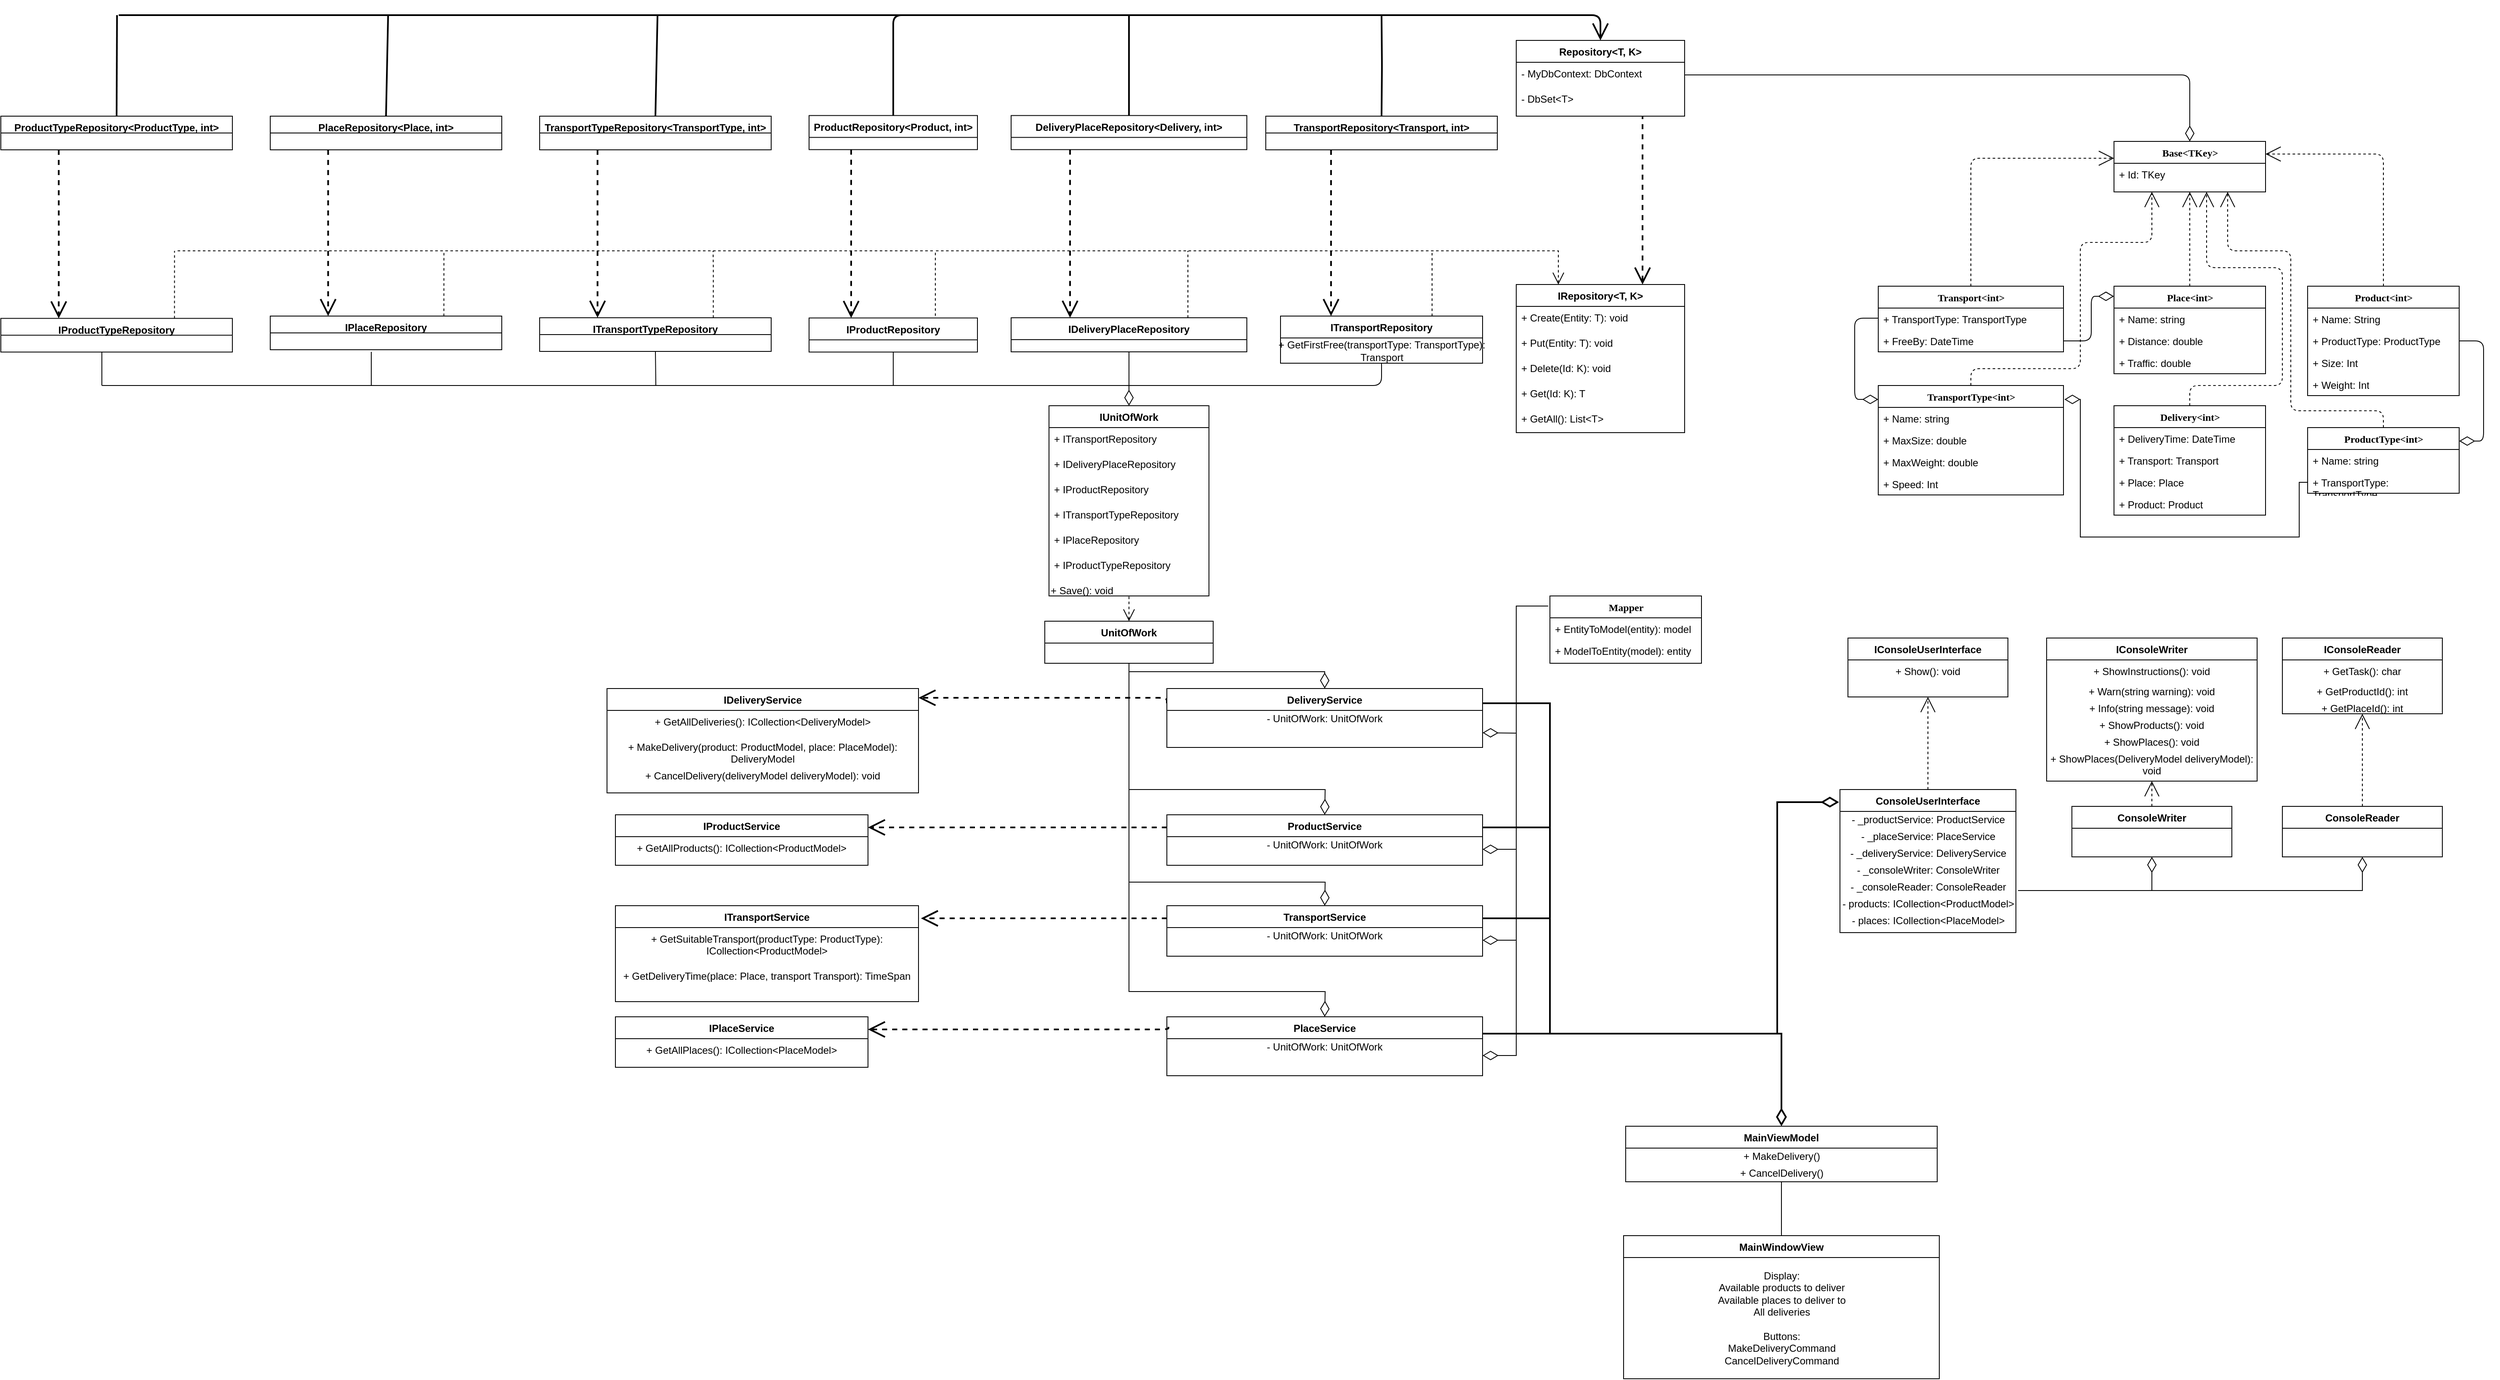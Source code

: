 <mxfile version="14.9.2" type="device"><diagram name="Page-1" id="9f46799a-70d6-7492-0946-bef42562c5a5"><mxGraphModel dx="3550" dy="764" grid="1" gridSize="10" guides="1" tooltips="1" connect="1" arrows="1" fold="1" page="1" pageScale="1" pageWidth="1100" pageHeight="850" background="none" math="0" shadow="0"><root><mxCell id="0"/><mxCell id="1" parent="0"/><mxCell id="CszDxVDu-EJz-uLOIOph-14" style="edgeStyle=orthogonalEdgeStyle;rounded=0;orthogonalLoop=1;jettySize=auto;html=1;exitX=0.5;exitY=0;exitDx=0;exitDy=0;entryX=0.5;entryY=1;entryDx=0;entryDy=0;startArrow=diamondThin;startFill=0;endArrow=open;endFill=0;" parent="1" edge="1"><mxGeometry relative="1" as="geometry"><mxPoint x="-2005" y="460" as="targetPoint"/></mxGeometry></mxCell><mxCell id="F6Fm4Sf8Li331SLTaKln-48" style="edgeStyle=orthogonalEdgeStyle;rounded=1;orthogonalLoop=1;jettySize=auto;html=1;startArrow=diamondThin;startFill=0;endArrow=none;endFill=0;startSize=16;endSize=16;strokeWidth=1;entryX=1;entryY=0.5;entryDx=0;entryDy=0;" parent="1" source="78961159f06e98e8-43" target="F6Fm4Sf8Li331SLTaKln-41" edge="1"><mxGeometry relative="1" as="geometry"><mxPoint x="600" y="260" as="targetPoint"/></mxGeometry></mxCell><mxCell id="78961159f06e98e8-43" value="Base&amp;lt;TKey&amp;gt;" style="swimlane;html=1;fontStyle=1;align=center;verticalAlign=top;childLayout=stackLayout;horizontal=1;startSize=26;horizontalStack=0;resizeParent=1;resizeLast=0;collapsible=1;marginBottom=0;swimlaneFillColor=#ffffff;rounded=0;shadow=0;comic=0;labelBackgroundColor=none;strokeWidth=1;fillColor=none;fontFamily=Verdana;fontSize=12" parent="1" vertex="1"><mxGeometry x="510" y="310" width="180" height="60" as="geometry"/></mxCell><mxCell id="78961159f06e98e8-44" value="+ Id: TKey" style="text;html=1;strokeColor=none;fillColor=none;align=left;verticalAlign=top;spacingLeft=4;spacingRight=4;whiteSpace=wrap;overflow=hidden;rotatable=0;points=[[0,0.5],[1,0.5]];portConstraint=eastwest;" parent="78961159f06e98e8-43" vertex="1"><mxGeometry y="26" width="180" height="26" as="geometry"/></mxCell><mxCell id="78961159f06e98e8-56" value="&lt;i&gt;&lt;span style=&quot;font-weight: normal&quot;&gt;&lt;/span&gt;&lt;/i&gt;ProductType&amp;lt;int&amp;gt;" style="swimlane;html=1;fontStyle=1;align=center;verticalAlign=top;childLayout=stackLayout;horizontal=1;startSize=26;horizontalStack=0;resizeParent=1;resizeLast=0;collapsible=1;marginBottom=0;swimlaneFillColor=#ffffff;rounded=0;shadow=0;comic=0;labelBackgroundColor=none;strokeWidth=1;fillColor=none;fontFamily=Verdana;fontSize=12" parent="1" vertex="1"><mxGeometry x="740" y="650" width="180" height="78" as="geometry"><mxRectangle x="1000" y="510" width="170" height="26" as="alternateBounds"/></mxGeometry></mxCell><mxCell id="4Lwz7xThkwyXg-fqOXJr-8" value="+ Name: string" style="text;html=1;strokeColor=none;fillColor=none;align=left;verticalAlign=top;spacingLeft=4;spacingRight=4;whiteSpace=wrap;overflow=hidden;rotatable=0;points=[[0,0.5],[1,0.5]];portConstraint=eastwest;" parent="78961159f06e98e8-56" vertex="1"><mxGeometry y="26" width="180" height="26" as="geometry"/></mxCell><mxCell id="4Lwz7xThkwyXg-fqOXJr-9" value="+ TransportType: TransportType" style="text;html=1;strokeColor=none;fillColor=none;align=left;verticalAlign=top;spacingLeft=4;spacingRight=4;whiteSpace=wrap;overflow=hidden;rotatable=0;points=[[0,0.5],[1,0.5]];portConstraint=eastwest;" parent="78961159f06e98e8-56" vertex="1"><mxGeometry y="52" width="180" height="26" as="geometry"/></mxCell><mxCell id="78961159f06e98e8-128" style="edgeStyle=orthogonalEdgeStyle;html=1;labelBackgroundColor=none;startFill=0;startSize=8;endArrow=open;endFill=0;endSize=16;fontFamily=Verdana;fontSize=12;dashed=1;exitX=0.5;exitY=0;exitDx=0;exitDy=0;" parent="1" source="78961159f06e98e8-82" target="78961159f06e98e8-43" edge="1"><mxGeometry relative="1" as="geometry"><Array as="points"><mxPoint x="340" y="330"/></Array></mxGeometry></mxCell><mxCell id="78961159f06e98e8-82" value="Transport&amp;lt;int&amp;gt;" style="swimlane;html=1;fontStyle=1;align=center;verticalAlign=top;childLayout=stackLayout;horizontal=1;startSize=26;horizontalStack=0;resizeParent=1;resizeLast=0;collapsible=1;marginBottom=0;swimlaneFillColor=#ffffff;rounded=0;shadow=0;comic=0;labelBackgroundColor=none;strokeWidth=1;fillColor=none;fontFamily=Verdana;fontSize=12" parent="1" vertex="1"><mxGeometry x="230" y="482" width="220" height="78" as="geometry"/></mxCell><mxCell id="78961159f06e98e8-83" value="+ TransportType: TransportType" style="text;html=1;strokeColor=none;fillColor=none;align=left;verticalAlign=top;spacingLeft=4;spacingRight=4;whiteSpace=wrap;overflow=hidden;rotatable=0;points=[[0,0.5],[1,0.5]];portConstraint=eastwest;" parent="78961159f06e98e8-82" vertex="1"><mxGeometry y="26" width="220" height="26" as="geometry"/></mxCell><mxCell id="CszDxVDu-EJz-uLOIOph-9" value="+ FreeBy: DateTime" style="text;html=1;strokeColor=none;fillColor=none;align=left;verticalAlign=top;spacingLeft=4;spacingRight=4;whiteSpace=wrap;overflow=hidden;rotatable=0;points=[[0,0.5],[1,0.5]];portConstraint=eastwest;" parent="78961159f06e98e8-82" vertex="1"><mxGeometry y="52" width="220" height="26" as="geometry"/></mxCell><mxCell id="78961159f06e98e8-127" style="edgeStyle=orthogonalEdgeStyle;html=1;labelBackgroundColor=none;startFill=0;startSize=8;endArrow=open;endFill=0;endSize=16;fontFamily=Verdana;fontSize=12;dashed=1;entryX=1;entryY=0.25;entryDx=0;entryDy=0;" parent="1" source="78961159f06e98e8-95" target="78961159f06e98e8-43" edge="1"><mxGeometry relative="1" as="geometry"><Array as="points"><mxPoint x="830" y="325"/></Array></mxGeometry></mxCell><mxCell id="78961159f06e98e8-95" value="Product&amp;lt;int&amp;gt;" style="swimlane;html=1;fontStyle=1;align=center;verticalAlign=top;childLayout=stackLayout;horizontal=1;startSize=26;horizontalStack=0;resizeParent=1;resizeLast=0;collapsible=1;marginBottom=0;swimlaneFillColor=#ffffff;rounded=0;shadow=0;comic=0;labelBackgroundColor=none;strokeWidth=1;fillColor=none;fontFamily=Verdana;fontSize=12" parent="1" vertex="1"><mxGeometry x="740" y="482" width="180" height="130" as="geometry"/></mxCell><mxCell id="78961159f06e98e8-96" value="+ Name: String" style="text;html=1;strokeColor=none;fillColor=none;align=left;verticalAlign=top;spacingLeft=4;spacingRight=4;whiteSpace=wrap;overflow=hidden;rotatable=0;points=[[0,0.5],[1,0.5]];portConstraint=eastwest;" parent="78961159f06e98e8-95" vertex="1"><mxGeometry y="26" width="180" height="26" as="geometry"/></mxCell><mxCell id="F6Fm4Sf8Li331SLTaKln-7" value="+ ProductType: ProductType" style="text;html=1;strokeColor=none;fillColor=none;align=left;verticalAlign=top;spacingLeft=4;spacingRight=4;whiteSpace=wrap;overflow=hidden;rotatable=0;points=[[0,0.5],[1,0.5]];portConstraint=eastwest;" parent="78961159f06e98e8-95" vertex="1"><mxGeometry y="52" width="180" height="26" as="geometry"/></mxCell><mxCell id="78961159f06e98e8-97" value="+ Size: Int" style="text;html=1;strokeColor=none;fillColor=none;align=left;verticalAlign=top;spacingLeft=4;spacingRight=4;whiteSpace=wrap;overflow=hidden;rotatable=0;points=[[0,0.5],[1,0.5]];portConstraint=eastwest;" parent="78961159f06e98e8-95" vertex="1"><mxGeometry y="78" width="180" height="26" as="geometry"/></mxCell><mxCell id="78961159f06e98e8-98" value="+ Weight: Int" style="text;html=1;strokeColor=none;fillColor=none;align=left;verticalAlign=top;spacingLeft=4;spacingRight=4;whiteSpace=wrap;overflow=hidden;rotatable=0;points=[[0,0.5],[1,0.5]];portConstraint=eastwest;" parent="78961159f06e98e8-95" vertex="1"><mxGeometry y="104" width="180" height="26" as="geometry"/></mxCell><mxCell id="F6Fm4Sf8Li331SLTaKln-13" style="edgeStyle=orthogonalEdgeStyle;rounded=1;orthogonalLoop=1;jettySize=auto;html=1;startArrow=diamondThin;startFill=0;endSize=16;endArrow=none;endFill=0;startSize=16;exitX=1.006;exitY=0.123;exitDx=0;exitDy=0;exitPerimeter=0;entryX=1;entryY=0.5;entryDx=0;entryDy=0;" parent="1" target="F6Fm4Sf8Li331SLTaKln-7" edge="1"><mxGeometry relative="1" as="geometry"><mxPoint x="920.08" y="665.99" as="sourcePoint"/><mxPoint x="919" y="521" as="targetPoint"/><Array as="points"><mxPoint x="949" y="666"/><mxPoint x="949" y="547"/></Array></mxGeometry></mxCell><mxCell id="F6Fm4Sf8Li331SLTaKln-24" style="edgeStyle=orthogonalEdgeStyle;rounded=1;orthogonalLoop=1;jettySize=auto;html=1;startArrow=diamondThin;startFill=0;endArrow=none;endFill=0;startSize=16;endSize=16;exitX=0;exitY=0.127;exitDx=0;exitDy=0;exitPerimeter=0;" parent="1" source="F6Fm4Sf8Li331SLTaKln-17" edge="1"><mxGeometry relative="1" as="geometry"><mxPoint x="251" y="744" as="sourcePoint"/><mxPoint x="230" y="520" as="targetPoint"/><Array as="points"><mxPoint x="202" y="617"/><mxPoint x="202" y="520"/></Array></mxGeometry></mxCell><mxCell id="F6Fm4Sf8Li331SLTaKln-17" value="&lt;i&gt;&lt;span style=&quot;font-weight: normal&quot;&gt;&lt;/span&gt;&lt;/i&gt;TransportType&amp;lt;int&amp;gt;" style="swimlane;html=1;fontStyle=1;align=center;verticalAlign=top;childLayout=stackLayout;horizontal=1;startSize=26;horizontalStack=0;resizeParent=1;resizeLast=0;collapsible=1;marginBottom=0;swimlaneFillColor=#ffffff;rounded=0;shadow=0;comic=0;labelBackgroundColor=none;strokeWidth=1;fillColor=none;fontFamily=Verdana;fontSize=12" parent="1" vertex="1"><mxGeometry x="230" y="600" width="220" height="130" as="geometry"><mxRectangle x="1000" y="510" width="170" height="26" as="alternateBounds"/></mxGeometry></mxCell><mxCell id="4Lwz7xThkwyXg-fqOXJr-11" value="+ Name: string" style="text;html=1;strokeColor=none;fillColor=none;align=left;verticalAlign=top;spacingLeft=4;spacingRight=4;whiteSpace=wrap;overflow=hidden;rotatable=0;points=[[0,0.5],[1,0.5]];portConstraint=eastwest;" parent="F6Fm4Sf8Li331SLTaKln-17" vertex="1"><mxGeometry y="26" width="220" height="26" as="geometry"/></mxCell><mxCell id="4Lwz7xThkwyXg-fqOXJr-6" value="+ MaxSize: double" style="text;html=1;strokeColor=none;fillColor=none;align=left;verticalAlign=top;spacingLeft=4;spacingRight=4;whiteSpace=wrap;overflow=hidden;rotatable=0;points=[[0,0.5],[1,0.5]];portConstraint=eastwest;" parent="F6Fm4Sf8Li331SLTaKln-17" vertex="1"><mxGeometry y="52" width="220" height="26" as="geometry"/></mxCell><mxCell id="4Lwz7xThkwyXg-fqOXJr-4" value="+ MaxWeight: double" style="text;html=1;strokeColor=none;fillColor=none;align=left;verticalAlign=top;spacingLeft=4;spacingRight=4;whiteSpace=wrap;overflow=hidden;rotatable=0;points=[[0,0.5],[1,0.5]];portConstraint=eastwest;" parent="F6Fm4Sf8Li331SLTaKln-17" vertex="1"><mxGeometry y="78" width="220" height="26" as="geometry"/></mxCell><mxCell id="4Lwz7xThkwyXg-fqOXJr-5" value="+ Speed: Int" style="text;html=1;strokeColor=none;fillColor=none;align=left;verticalAlign=top;spacingLeft=4;spacingRight=4;whiteSpace=wrap;overflow=hidden;rotatable=0;points=[[0,0.5],[1,0.5]];portConstraint=eastwest;" parent="F6Fm4Sf8Li331SLTaKln-17" vertex="1"><mxGeometry y="104" width="220" height="26" as="geometry"/></mxCell><mxCell id="F6Fm4Sf8Li331SLTaKln-32" style="edgeStyle=orthogonalEdgeStyle;rounded=1;orthogonalLoop=1;jettySize=auto;html=1;exitX=0.5;exitY=0;exitDx=0;exitDy=0;startArrow=none;startFill=0;endArrow=open;endFill=0;startSize=16;endSize=16;dashed=1;" parent="1" source="F6Fm4Sf8Li331SLTaKln-25" edge="1"><mxGeometry relative="1" as="geometry"><mxPoint x="600" y="370" as="targetPoint"/><Array as="points"><mxPoint x="600" y="390"/><mxPoint x="600" y="390"/></Array></mxGeometry></mxCell><mxCell id="F6Fm4Sf8Li331SLTaKln-39" style="edgeStyle=orthogonalEdgeStyle;rounded=1;orthogonalLoop=1;jettySize=auto;html=1;startArrow=diamondThin;startFill=0;endArrow=none;endFill=0;startSize=16;endSize=16;strokeWidth=1;exitX=-0.017;exitY=0.154;exitDx=0;exitDy=0;exitPerimeter=0;" parent="1" edge="1"><mxGeometry relative="1" as="geometry"><mxPoint x="450" y="547" as="targetPoint"/><mxPoint x="509.94" y="494.012" as="sourcePoint"/><Array as="points"><mxPoint x="483" y="494"/><mxPoint x="483" y="547"/></Array></mxGeometry></mxCell><mxCell id="F6Fm4Sf8Li331SLTaKln-25" value="Place&amp;lt;int&amp;gt;" style="swimlane;html=1;fontStyle=1;align=center;verticalAlign=top;childLayout=stackLayout;horizontal=1;startSize=26;horizontalStack=0;resizeParent=1;resizeLast=0;collapsible=1;marginBottom=0;swimlaneFillColor=#ffffff;rounded=0;shadow=0;comic=0;labelBackgroundColor=none;strokeWidth=1;fillColor=none;fontFamily=Verdana;fontSize=12" parent="1" vertex="1"><mxGeometry x="510" y="482" width="180" height="104" as="geometry"/></mxCell><mxCell id="4Lwz7xThkwyXg-fqOXJr-7" value="+ Name: string" style="text;html=1;strokeColor=none;fillColor=none;align=left;verticalAlign=top;spacingLeft=4;spacingRight=4;whiteSpace=wrap;overflow=hidden;rotatable=0;points=[[0,0.5],[1,0.5]];portConstraint=eastwest;" parent="F6Fm4Sf8Li331SLTaKln-25" vertex="1"><mxGeometry y="26" width="180" height="26" as="geometry"/></mxCell><mxCell id="F6Fm4Sf8Li331SLTaKln-26" value="+ Distance: double" style="text;html=1;strokeColor=none;fillColor=none;align=left;verticalAlign=top;spacingLeft=4;spacingRight=4;whiteSpace=wrap;overflow=hidden;rotatable=0;points=[[0,0.5],[1,0.5]];portConstraint=eastwest;" parent="F6Fm4Sf8Li331SLTaKln-25" vertex="1"><mxGeometry y="52" width="180" height="26" as="geometry"/></mxCell><mxCell id="F6Fm4Sf8Li331SLTaKln-27" value="+ Traffic: double" style="text;html=1;strokeColor=none;fillColor=none;align=left;verticalAlign=top;spacingLeft=4;spacingRight=4;whiteSpace=wrap;overflow=hidden;rotatable=0;points=[[0,0.5],[1,0.5]];portConstraint=eastwest;" parent="F6Fm4Sf8Li331SLTaKln-25" vertex="1"><mxGeometry y="78" width="180" height="26" as="geometry"/></mxCell><mxCell id="F6Fm4Sf8Li331SLTaKln-40" value="Repository&lt;T, K&gt;" style="swimlane;fontStyle=1;align=center;verticalAlign=top;childLayout=stackLayout;horizontal=1;startSize=26;horizontalStack=0;resizeParent=1;resizeLast=0;collapsible=1;marginBottom=0;rounded=0;shadow=0;strokeWidth=1;" parent="1" vertex="1"><mxGeometry x="-200" y="190" width="200" height="90" as="geometry"><mxRectangle x="340" y="380" width="170" height="26" as="alternateBounds"/></mxGeometry></mxCell><mxCell id="F6Fm4Sf8Li331SLTaKln-41" value="- MyDbContext: DbContext" style="text;align=left;verticalAlign=top;spacingLeft=4;spacingRight=4;overflow=hidden;rotatable=0;points=[[0,0.5],[1,0.5]];portConstraint=eastwest;" parent="F6Fm4Sf8Li331SLTaKln-40" vertex="1"><mxGeometry y="26" width="200" height="30" as="geometry"/></mxCell><mxCell id="4Lwz7xThkwyXg-fqOXJr-1" value="- DbSet&lt;T&gt;" style="text;align=left;verticalAlign=top;spacingLeft=4;spacingRight=4;overflow=hidden;rotatable=0;points=[[0,0.5],[1,0.5]];portConstraint=eastwest;" parent="F6Fm4Sf8Li331SLTaKln-40" vertex="1"><mxGeometry y="56" width="200" height="30" as="geometry"/></mxCell><mxCell id="F6Fm4Sf8Li331SLTaKln-73" style="edgeStyle=orthogonalEdgeStyle;rounded=0;orthogonalLoop=1;jettySize=auto;html=1;startArrow=open;startFill=0;endArrow=none;endFill=0;startSize=16;endSize=16;strokeWidth=2;exitX=0.75;exitY=0;exitDx=0;exitDy=0;entryX=0.75;entryY=1;entryDx=0;entryDy=0;dashed=1;" parent="1" source="F6Fm4Sf8Li331SLTaKln-49" target="F6Fm4Sf8Li331SLTaKln-40" edge="1"><mxGeometry relative="1" as="geometry"><mxPoint x="-30" y="470" as="sourcePoint"/><mxPoint x="-60" y="440" as="targetPoint"/></mxGeometry></mxCell><mxCell id="F6Fm4Sf8Li331SLTaKln-74" style="edgeStyle=orthogonalEdgeStyle;rounded=0;orthogonalLoop=1;jettySize=auto;html=1;exitX=0.25;exitY=0;exitDx=0;exitDy=0;startArrow=open;startFill=0;endArrow=none;endFill=0;startSize=12;endSize=16;strokeWidth=1;entryX=0.75;entryY=0;entryDx=0;entryDy=0;dashed=1;" parent="1" source="F6Fm4Sf8Li331SLTaKln-49" target="F6Fm4Sf8Li331SLTaKln-62" edge="1"><mxGeometry relative="1" as="geometry"><mxPoint x="-910" y="460" as="targetPoint"/><Array as="points"><mxPoint x="-150" y="440"/><mxPoint x="-890" y="440"/></Array></mxGeometry></mxCell><mxCell id="F6Fm4Sf8Li331SLTaKln-49" value="IRepository&lt;T, K&gt;" style="swimlane;fontStyle=1;align=center;verticalAlign=top;childLayout=stackLayout;horizontal=1;startSize=26;horizontalStack=0;resizeParent=1;resizeLast=0;collapsible=1;marginBottom=0;rounded=0;shadow=0;strokeWidth=1;" parent="1" vertex="1"><mxGeometry x="-200" y="480" width="200" height="176" as="geometry"><mxRectangle x="340" y="380" width="170" height="26" as="alternateBounds"/></mxGeometry></mxCell><mxCell id="F6Fm4Sf8Li331SLTaKln-51" value="+ Create(Entity: T): void" style="text;align=left;verticalAlign=top;spacingLeft=4;spacingRight=4;overflow=hidden;rotatable=0;points=[[0,0.5],[1,0.5]];portConstraint=eastwest;" parent="F6Fm4Sf8Li331SLTaKln-49" vertex="1"><mxGeometry y="26" width="200" height="30" as="geometry"/></mxCell><mxCell id="F6Fm4Sf8Li331SLTaKln-52" value="+ Put(Entity: T): void" style="text;align=left;verticalAlign=top;spacingLeft=4;spacingRight=4;overflow=hidden;rotatable=0;points=[[0,0.5],[1,0.5]];portConstraint=eastwest;" parent="F6Fm4Sf8Li331SLTaKln-49" vertex="1"><mxGeometry y="56" width="200" height="30" as="geometry"/></mxCell><mxCell id="F6Fm4Sf8Li331SLTaKln-53" value="+ Delete(Id: K): void" style="text;align=left;verticalAlign=top;spacingLeft=4;spacingRight=4;overflow=hidden;rotatable=0;points=[[0,0.5],[1,0.5]];portConstraint=eastwest;" parent="F6Fm4Sf8Li331SLTaKln-49" vertex="1"><mxGeometry y="86" width="200" height="30" as="geometry"/></mxCell><mxCell id="F6Fm4Sf8Li331SLTaKln-54" value="+ Get(Id: K): T" style="text;align=left;verticalAlign=top;spacingLeft=4;spacingRight=4;overflow=hidden;rotatable=0;points=[[0,0.5],[1,0.5]];portConstraint=eastwest;" parent="F6Fm4Sf8Li331SLTaKln-49" vertex="1"><mxGeometry y="116" width="200" height="30" as="geometry"/></mxCell><mxCell id="F6Fm4Sf8Li331SLTaKln-55" value="+ GetAll(): List&lt;T&gt;" style="text;align=left;verticalAlign=top;spacingLeft=4;spacingRight=4;overflow=hidden;rotatable=0;points=[[0,0.5],[1,0.5]];portConstraint=eastwest;" parent="F6Fm4Sf8Li331SLTaKln-49" vertex="1"><mxGeometry y="146" width="200" height="30" as="geometry"/></mxCell><mxCell id="F6Fm4Sf8Li331SLTaKln-76" style="edgeStyle=orthogonalEdgeStyle;rounded=0;orthogonalLoop=1;jettySize=auto;html=1;exitX=0.75;exitY=0;exitDx=0;exitDy=0;startArrow=none;startFill=0;endArrow=none;endFill=0;startSize=16;endSize=16;strokeWidth=1;dashed=1;" parent="1" source="F6Fm4Sf8Li331SLTaKln-58" edge="1"><mxGeometry relative="1" as="geometry"><mxPoint x="-300" y="440" as="targetPoint"/></mxGeometry></mxCell><mxCell id="F6Fm4Sf8Li331SLTaKln-58" value="ITransportRepository" style="swimlane;fontStyle=1;align=center;verticalAlign=top;childLayout=stackLayout;horizontal=1;startSize=26;horizontalStack=0;resizeParent=1;resizeLast=0;collapsible=1;marginBottom=0;rounded=0;shadow=0;strokeWidth=1;" parent="1" vertex="1"><mxGeometry x="-480" y="517.5" width="240" height="56" as="geometry"><mxRectangle x="340" y="380" width="170" height="26" as="alternateBounds"/></mxGeometry></mxCell><mxCell id="4Lwz7xThkwyXg-fqOXJr-23" value="&lt;div&gt;+ GetFirstFree(transportType: TransportType):&lt;/div&gt;&lt;div&gt;Transport&lt;/div&gt;" style="text;html=1;align=center;verticalAlign=middle;resizable=0;points=[];autosize=1;strokeColor=none;" parent="F6Fm4Sf8Li331SLTaKln-58" vertex="1"><mxGeometry y="26" width="240" height="30" as="geometry"/></mxCell><mxCell id="F6Fm4Sf8Li331SLTaKln-75" style="edgeStyle=orthogonalEdgeStyle;rounded=0;orthogonalLoop=1;jettySize=auto;html=1;startArrow=none;startFill=0;endArrow=none;endFill=0;startSize=16;endSize=16;strokeWidth=1;exitX=0.75;exitY=0;exitDx=0;exitDy=0;dashed=1;" parent="1" source="F6Fm4Sf8Li331SLTaKln-60" edge="1"><mxGeometry relative="1" as="geometry"><mxPoint x="-590" y="440" as="targetPoint"/><Array as="points"><mxPoint x="-590" y="460"/></Array></mxGeometry></mxCell><mxCell id="F6Fm4Sf8Li331SLTaKln-60" value="IDeliveryPlaceRepository" style="swimlane;fontStyle=1;align=center;verticalAlign=top;childLayout=stackLayout;horizontal=1;startSize=26;horizontalStack=0;resizeParent=1;resizeLast=0;collapsible=1;marginBottom=0;rounded=0;shadow=0;strokeWidth=1;" parent="1" vertex="1"><mxGeometry x="-800" y="519.5" width="280" height="40.5" as="geometry"><mxRectangle x="340" y="380" width="170" height="26" as="alternateBounds"/></mxGeometry></mxCell><mxCell id="F6Fm4Sf8Li331SLTaKln-62" value="IProductRepository" style="swimlane;fontStyle=1;align=center;verticalAlign=top;childLayout=stackLayout;horizontal=1;startSize=26;horizontalStack=0;resizeParent=1;resizeLast=0;collapsible=1;marginBottom=0;rounded=0;shadow=0;strokeWidth=1;" parent="1" vertex="1"><mxGeometry x="-1040" y="519.75" width="200" height="40.5" as="geometry"><mxRectangle x="340" y="380" width="170" height="26" as="alternateBounds"/></mxGeometry></mxCell><mxCell id="F6Fm4Sf8Li331SLTaKln-67" style="edgeStyle=orthogonalEdgeStyle;rounded=1;orthogonalLoop=1;jettySize=auto;html=1;startArrow=none;startFill=0;endArrow=open;endFill=0;startSize=16;endSize=16;strokeWidth=2;dashed=1;entryX=0.25;entryY=0;entryDx=0;entryDy=0;" parent="1" target="F6Fm4Sf8Li331SLTaKln-58" edge="1"><mxGeometry relative="1" as="geometry"><mxPoint x="-370" y="490" as="targetPoint"/><mxPoint x="-420" y="320" as="sourcePoint"/><Array as="points"><mxPoint x="-420" y="350"/><mxPoint x="-420" y="350"/></Array></mxGeometry></mxCell><mxCell id="F6Fm4Sf8Li331SLTaKln-88" style="edgeStyle=orthogonalEdgeStyle;rounded=1;orthogonalLoop=1;jettySize=auto;html=1;startArrow=none;startFill=0;endArrow=none;endFill=0;startSize=16;endSize=12;strokeWidth=2;entryX=0.5;entryY=0;entryDx=0;entryDy=0;" parent="1" target="F6Fm4Sf8Li331SLTaKln-63" edge="1"><mxGeometry relative="1" as="geometry"><mxPoint x="-360" y="180" as="targetPoint"/><mxPoint x="-360" y="160" as="sourcePoint"/></mxGeometry></mxCell><mxCell id="F6Fm4Sf8Li331SLTaKln-63" value="TransportRepository&lt;Transport, int&gt;" style="swimlane;fontStyle=1;align=center;verticalAlign=top;childLayout=stackLayout;horizontal=1;startSize=20;horizontalStack=0;resizeParent=1;resizeLast=0;collapsible=1;marginBottom=0;rounded=0;shadow=0;strokeWidth=1;" parent="1" vertex="1"><mxGeometry x="-497.5" y="280" width="275" height="40" as="geometry"><mxRectangle x="340" y="380" width="170" height="26" as="alternateBounds"/></mxGeometry></mxCell><mxCell id="F6Fm4Sf8Li331SLTaKln-71" style="edgeStyle=orthogonalEdgeStyle;rounded=0;orthogonalLoop=1;jettySize=auto;html=1;startArrow=none;startFill=0;endArrow=open;endFill=0;startSize=16;endSize=16;strokeWidth=2;dashed=1;exitX=0.25;exitY=1;exitDx=0;exitDy=0;entryX=0.25;entryY=0;entryDx=0;entryDy=0;" parent="1" source="F6Fm4Sf8Li331SLTaKln-64" target="F6Fm4Sf8Li331SLTaKln-60" edge="1"><mxGeometry relative="1" as="geometry"><mxPoint x="-690" y="500" as="targetPoint"/></mxGeometry></mxCell><mxCell id="F6Fm4Sf8Li331SLTaKln-64" value="DeliveryPlaceRepository&lt;Delivery, int&gt;" style="swimlane;fontStyle=1;align=center;verticalAlign=top;childLayout=stackLayout;horizontal=1;startSize=26;horizontalStack=0;resizeParent=1;resizeLast=0;collapsible=1;marginBottom=0;rounded=0;shadow=0;strokeWidth=1;" parent="1" vertex="1"><mxGeometry x="-800" y="279.25" width="280" height="40.5" as="geometry"><mxRectangle x="340" y="380" width="170" height="26" as="alternateBounds"/></mxGeometry></mxCell><mxCell id="F6Fm4Sf8Li331SLTaKln-72" style="edgeStyle=orthogonalEdgeStyle;rounded=0;orthogonalLoop=1;jettySize=auto;html=1;entryX=0.25;entryY=0;entryDx=0;entryDy=0;dashed=1;startArrow=none;startFill=0;endArrow=open;endFill=0;startSize=16;endSize=16;strokeWidth=2;exitX=0.25;exitY=1;exitDx=0;exitDy=0;" parent="1" source="F6Fm4Sf8Li331SLTaKln-65" target="F6Fm4Sf8Li331SLTaKln-62" edge="1"><mxGeometry relative="1" as="geometry"/></mxCell><mxCell id="F6Fm4Sf8Li331SLTaKln-65" value="ProductRepository&lt;Product, int&gt;" style="swimlane;fontStyle=1;align=center;verticalAlign=top;childLayout=stackLayout;horizontal=1;startSize=26;horizontalStack=0;resizeParent=1;resizeLast=0;collapsible=1;marginBottom=0;rounded=0;shadow=0;strokeWidth=1;" parent="1" vertex="1"><mxGeometry x="-1040" y="279.25" width="200" height="40.5" as="geometry"><mxRectangle x="340" y="380" width="170" height="26" as="alternateBounds"/></mxGeometry></mxCell><mxCell id="F6Fm4Sf8Li331SLTaKln-66" style="edgeStyle=orthogonalEdgeStyle;rounded=1;orthogonalLoop=1;jettySize=auto;html=1;startArrow=open;startFill=0;endArrow=none;endFill=0;startSize=16;endSize=16;strokeWidth=2;" parent="1" source="F6Fm4Sf8Li331SLTaKln-40" edge="1"><mxGeometry x="-660" y="180" as="geometry"><mxPoint x="-360" y="160" as="targetPoint"/><Array as="points"><mxPoint x="-100" y="160"/><mxPoint x="-360" y="160"/></Array></mxGeometry></mxCell><mxCell id="F6Fm4Sf8Li331SLTaKln-68" value="" style="endArrow=none;html=1;startSize=16;endSize=16;strokeWidth=2;rounded=0;exitX=0.5;exitY=0;exitDx=0;exitDy=0;" parent="1" source="F6Fm4Sf8Li331SLTaKln-64" edge="1"><mxGeometry x="-660" y="180" width="50" height="50" as="geometry"><mxPoint x="-660" y="300" as="sourcePoint"/><mxPoint x="-350" y="160" as="targetPoint"/><Array as="points"><mxPoint x="-660" y="160"/><mxPoint x="-500" y="160"/></Array></mxGeometry></mxCell><mxCell id="F6Fm4Sf8Li331SLTaKln-70" value="" style="endArrow=none;html=1;startSize=16;endSize=16;strokeWidth=2;exitX=0.5;exitY=0;exitDx=0;exitDy=0;rounded=1;" parent="1" source="F6Fm4Sf8Li331SLTaKln-65" edge="1"><mxGeometry width="50" height="50" relative="1" as="geometry"><mxPoint x="-940" y="310" as="sourcePoint"/><mxPoint x="-660" y="160" as="targetPoint"/><Array as="points"><mxPoint x="-940" y="160"/></Array></mxGeometry></mxCell><mxCell id="F6Fm4Sf8Li331SLTaKln-81" style="edgeStyle=orthogonalEdgeStyle;rounded=0;orthogonalLoop=1;jettySize=auto;html=1;exitX=0.5;exitY=0;exitDx=0;exitDy=0;entryX=0.5;entryY=1;entryDx=0;entryDy=0;startArrow=diamondThin;startFill=0;endArrow=none;endFill=0;startSize=16;endSize=16;strokeWidth=1;" parent="1" source="F6Fm4Sf8Li331SLTaKln-77" target="F6Fm4Sf8Li331SLTaKln-60" edge="1"><mxGeometry relative="1" as="geometry"/></mxCell><mxCell id="F6Fm4Sf8Li331SLTaKln-77" value="IUnitOfWork" style="swimlane;fontStyle=1;align=center;verticalAlign=top;childLayout=stackLayout;horizontal=1;startSize=26;horizontalStack=0;resizeParent=1;resizeLast=0;collapsible=1;marginBottom=0;rounded=0;shadow=0;strokeWidth=1;" parent="1" vertex="1"><mxGeometry x="-755" y="624" width="190" height="226" as="geometry"><mxRectangle x="340" y="380" width="170" height="26" as="alternateBounds"/></mxGeometry></mxCell><mxCell id="F6Fm4Sf8Li331SLTaKln-78" value="+ ITransportRepository" style="text;align=left;verticalAlign=top;spacingLeft=4;spacingRight=4;overflow=hidden;rotatable=0;points=[[0,0.5],[1,0.5]];portConstraint=eastwest;" parent="F6Fm4Sf8Li331SLTaKln-77" vertex="1"><mxGeometry y="26" width="190" height="30" as="geometry"/></mxCell><mxCell id="F6Fm4Sf8Li331SLTaKln-79" value="+ IDeliveryPlaceRepository" style="text;align=left;verticalAlign=top;spacingLeft=4;spacingRight=4;overflow=hidden;rotatable=0;points=[[0,0.5],[1,0.5]];portConstraint=eastwest;" parent="F6Fm4Sf8Li331SLTaKln-77" vertex="1"><mxGeometry y="56" width="190" height="30" as="geometry"/></mxCell><mxCell id="F6Fm4Sf8Li331SLTaKln-80" value="+ IProductRepository" style="text;align=left;verticalAlign=top;spacingLeft=4;spacingRight=4;overflow=hidden;rotatable=0;points=[[0,0.5],[1,0.5]];portConstraint=eastwest;" parent="F6Fm4Sf8Li331SLTaKln-77" vertex="1"><mxGeometry y="86" width="190" height="30" as="geometry"/></mxCell><mxCell id="4Lwz7xThkwyXg-fqOXJr-141" value="+ ITransportTypeRepository" style="text;align=left;verticalAlign=top;spacingLeft=4;spacingRight=4;overflow=hidden;rotatable=0;points=[[0,0.5],[1,0.5]];portConstraint=eastwest;" parent="F6Fm4Sf8Li331SLTaKln-77" vertex="1"><mxGeometry y="116" width="190" height="30" as="geometry"/></mxCell><mxCell id="4Lwz7xThkwyXg-fqOXJr-142" value="+ IPlaceRepository" style="text;align=left;verticalAlign=top;spacingLeft=4;spacingRight=4;overflow=hidden;rotatable=0;points=[[0,0.5],[1,0.5]];portConstraint=eastwest;" parent="F6Fm4Sf8Li331SLTaKln-77" vertex="1"><mxGeometry y="146" width="190" height="30" as="geometry"/></mxCell><mxCell id="4Lwz7xThkwyXg-fqOXJr-143" value="+ IProductTypeRepository" style="text;align=left;verticalAlign=top;spacingLeft=4;spacingRight=4;overflow=hidden;rotatable=0;points=[[0,0.5],[1,0.5]];portConstraint=eastwest;" parent="F6Fm4Sf8Li331SLTaKln-77" vertex="1"><mxGeometry y="176" width="190" height="30" as="geometry"/></mxCell><mxCell id="4Lwz7xThkwyXg-fqOXJr-24" value="+ Save(): void" style="text;html=1;strokeColor=none;fillColor=none;align=left;verticalAlign=top;whiteSpace=wrap;rounded=0;" parent="F6Fm4Sf8Li331SLTaKln-77" vertex="1"><mxGeometry y="206" width="190" height="20" as="geometry"/></mxCell><mxCell id="F6Fm4Sf8Li331SLTaKln-83" value="" style="endArrow=none;html=1;startSize=12;endSize=16;strokeWidth=1;entryX=0.5;entryY=1;entryDx=0;entryDy=0;endFill=0;startArrow=none;startFill=0;" parent="1" target="F6Fm4Sf8Li331SLTaKln-58" edge="1"><mxGeometry width="50" height="50" relative="1" as="geometry"><mxPoint x="-660" y="600" as="sourcePoint"/><mxPoint x="-360" y="600" as="targetPoint"/><Array as="points"><mxPoint x="-360" y="600"/></Array></mxGeometry></mxCell><mxCell id="F6Fm4Sf8Li331SLTaKln-84" value="" style="endArrow=none;html=1;startSize=12;endSize=16;strokeWidth=1;entryX=0.5;entryY=1;entryDx=0;entryDy=0;endFill=0;startArrow=none;startFill=0;rounded=0;" parent="1" target="F6Fm4Sf8Li331SLTaKln-62" edge="1"><mxGeometry width="50" height="50" relative="1" as="geometry"><mxPoint x="-660" y="600" as="sourcePoint"/><mxPoint x="-940" y="600" as="targetPoint"/><Array as="points"><mxPoint x="-940" y="600"/></Array></mxGeometry></mxCell><mxCell id="F6Fm4Sf8Li331SLTaKln-87" style="edgeStyle=orthogonalEdgeStyle;rounded=0;orthogonalLoop=1;jettySize=auto;html=1;dashed=1;startArrow=open;startFill=0;endArrow=none;endFill=0;startSize=12;endSize=12;strokeWidth=1;" parent="1" source="F6Fm4Sf8Li331SLTaKln-86" edge="1"><mxGeometry relative="1" as="geometry"><Array as="points"><mxPoint x="-660" y="860"/></Array><mxPoint x="-660" y="850" as="targetPoint"/></mxGeometry></mxCell><mxCell id="F6Fm4Sf8Li331SLTaKln-86" value="UnitOfWork" style="swimlane;fontStyle=1;align=center;verticalAlign=top;childLayout=stackLayout;horizontal=1;startSize=26;horizontalStack=0;resizeParent=1;resizeLast=0;collapsible=1;marginBottom=0;rounded=0;shadow=0;strokeWidth=1;" parent="1" vertex="1"><mxGeometry x="-760" y="880" width="200" height="50" as="geometry"><mxRectangle x="340" y="380" width="170" height="26" as="alternateBounds"/></mxGeometry></mxCell><mxCell id="4Lwz7xThkwyXg-fqOXJr-2" style="edgeStyle=orthogonalEdgeStyle;html=1;labelBackgroundColor=none;startFill=0;startSize=8;endArrow=open;endFill=0;endSize=16;fontFamily=Verdana;fontSize=12;dashed=1;exitX=0.5;exitY=0;exitDx=0;exitDy=0;entryX=0.25;entryY=1;entryDx=0;entryDy=0;" parent="1" source="F6Fm4Sf8Li331SLTaKln-17" target="78961159f06e98e8-43" edge="1"><mxGeometry relative="1" as="geometry"><Array as="points"><mxPoint x="340" y="580"/><mxPoint x="470" y="580"/><mxPoint x="470" y="430"/><mxPoint x="555" y="430"/></Array><mxPoint x="350" y="492" as="sourcePoint"/><mxPoint x="470" y="430" as="targetPoint"/></mxGeometry></mxCell><mxCell id="4Lwz7xThkwyXg-fqOXJr-3" style="edgeStyle=orthogonalEdgeStyle;html=1;labelBackgroundColor=none;startFill=0;startSize=8;endArrow=open;endFill=0;endSize=16;fontFamily=Verdana;fontSize=12;dashed=1;exitX=0.5;exitY=0;exitDx=0;exitDy=0;entryX=0.75;entryY=1;entryDx=0;entryDy=0;" parent="1" source="78961159f06e98e8-56" target="78961159f06e98e8-43" edge="1"><mxGeometry relative="1" as="geometry"><Array as="points"><mxPoint x="830" y="630"/><mxPoint x="720" y="630"/><mxPoint x="720" y="440"/><mxPoint x="645" y="440"/></Array><mxPoint x="350" y="740" as="sourcePoint"/><mxPoint x="565" y="380" as="targetPoint"/></mxGeometry></mxCell><mxCell id="4Lwz7xThkwyXg-fqOXJr-10" style="edgeStyle=orthogonalEdgeStyle;rounded=0;orthogonalLoop=1;jettySize=auto;html=1;exitX=0;exitY=0.5;exitDx=0;exitDy=0;entryX=1.005;entryY=0.127;entryDx=0;entryDy=0;entryPerimeter=0;endArrow=diamondThin;endFill=0;endSize=16;" parent="1" source="4Lwz7xThkwyXg-fqOXJr-9" target="F6Fm4Sf8Li331SLTaKln-17" edge="1"><mxGeometry relative="1" as="geometry"><Array as="points"><mxPoint x="730" y="715"/><mxPoint x="730" y="780"/><mxPoint x="470" y="780"/><mxPoint x="470" y="617"/></Array></mxGeometry></mxCell><mxCell id="4Lwz7xThkwyXg-fqOXJr-21" style="edgeStyle=orthogonalEdgeStyle;rounded=1;orthogonalLoop=1;jettySize=auto;html=1;endArrow=open;endFill=0;endSize=16;dashed=1;exitX=0.5;exitY=0;exitDx=0;exitDy=0;" parent="1" source="4Lwz7xThkwyXg-fqOXJr-12" edge="1"><mxGeometry relative="1" as="geometry"><mxPoint x="620" y="370" as="targetPoint"/><Array as="points"><mxPoint x="600" y="600"/><mxPoint x="710" y="600"/><mxPoint x="710" y="460"/><mxPoint x="620" y="460"/></Array></mxGeometry></mxCell><mxCell id="4Lwz7xThkwyXg-fqOXJr-12" value="Delivery&amp;lt;int&amp;gt;" style="swimlane;html=1;fontStyle=1;align=center;verticalAlign=top;childLayout=stackLayout;horizontal=1;startSize=26;horizontalStack=0;resizeParent=1;resizeLast=0;collapsible=1;marginBottom=0;swimlaneFillColor=#ffffff;rounded=0;shadow=0;comic=0;labelBackgroundColor=none;strokeWidth=1;fillColor=none;fontFamily=Verdana;fontSize=12" parent="1" vertex="1"><mxGeometry x="510" y="624" width="180" height="130" as="geometry"/></mxCell><mxCell id="4Lwz7xThkwyXg-fqOXJr-13" value="+ DeliveryTime: DateTime" style="text;html=1;strokeColor=none;fillColor=none;align=left;verticalAlign=top;spacingLeft=4;spacingRight=4;whiteSpace=wrap;overflow=hidden;rotatable=0;points=[[0,0.5],[1,0.5]];portConstraint=eastwest;" parent="4Lwz7xThkwyXg-fqOXJr-12" vertex="1"><mxGeometry y="26" width="180" height="26" as="geometry"/></mxCell><mxCell id="4Lwz7xThkwyXg-fqOXJr-20" value="+ Transport: Transport" style="text;html=1;strokeColor=none;fillColor=none;align=left;verticalAlign=top;spacingLeft=4;spacingRight=4;whiteSpace=wrap;overflow=hidden;rotatable=0;points=[[0,0.5],[1,0.5]];portConstraint=eastwest;" parent="4Lwz7xThkwyXg-fqOXJr-12" vertex="1"><mxGeometry y="52" width="180" height="26" as="geometry"/></mxCell><mxCell id="4Lwz7xThkwyXg-fqOXJr-14" value="+ Place: Place" style="text;html=1;strokeColor=none;fillColor=none;align=left;verticalAlign=top;spacingLeft=4;spacingRight=4;whiteSpace=wrap;overflow=hidden;rotatable=0;points=[[0,0.5],[1,0.5]];portConstraint=eastwest;" parent="4Lwz7xThkwyXg-fqOXJr-12" vertex="1"><mxGeometry y="78" width="180" height="26" as="geometry"/></mxCell><mxCell id="4Lwz7xThkwyXg-fqOXJr-15" value="+ Product: Product" style="text;html=1;strokeColor=none;fillColor=none;align=left;verticalAlign=top;spacingLeft=4;spacingRight=4;whiteSpace=wrap;overflow=hidden;rotatable=0;points=[[0,0.5],[1,0.5]];portConstraint=eastwest;" parent="4Lwz7xThkwyXg-fqOXJr-12" vertex="1"><mxGeometry y="104" width="180" height="26" as="geometry"/></mxCell><mxCell id="4Lwz7xThkwyXg-fqOXJr-25" value="IDeliveryService" style="swimlane;fontStyle=1;align=center;verticalAlign=top;childLayout=stackLayout;horizontal=1;startSize=26;horizontalStack=0;resizeParent=1;resizeLast=0;collapsible=1;marginBottom=0;rounded=0;shadow=0;strokeWidth=1;" parent="1" vertex="1"><mxGeometry x="-1280" y="960" width="370" height="124" as="geometry"><mxRectangle x="340" y="380" width="170" height="26" as="alternateBounds"/></mxGeometry></mxCell><mxCell id="4Lwz7xThkwyXg-fqOXJr-27" value="+ GetAllDeliveries(): ICollection&lt;DeliveryModel&gt;" style="text;align=center;verticalAlign=top;spacingLeft=4;spacingRight=4;overflow=hidden;rotatable=0;points=[[0,0.5],[1,0.5]];portConstraint=eastwest;" parent="4Lwz7xThkwyXg-fqOXJr-25" vertex="1"><mxGeometry y="26" width="370" height="30" as="geometry"/></mxCell><mxCell id="4Lwz7xThkwyXg-fqOXJr-26" value="+ MakeDelivery(product: ProductModel, place: PlaceModel): DeliveryModel" style="text;align=center;verticalAlign=top;spacingLeft=4;spacingRight=4;overflow=hidden;rotatable=0;points=[[0,0.5],[1,0.5]];portConstraint=eastwest;whiteSpace=wrap;" parent="4Lwz7xThkwyXg-fqOXJr-25" vertex="1"><mxGeometry y="56" width="370" height="34" as="geometry"/></mxCell><mxCell id="dDv_TrOP__7ZgL0jewhD-62" value="+ CancelDelivery(deliveryModel deliveryModel): void" style="text;align=center;verticalAlign=top;spacingLeft=4;spacingRight=4;overflow=hidden;rotatable=0;points=[[0,0.5],[1,0.5]];portConstraint=eastwest;whiteSpace=wrap;" parent="4Lwz7xThkwyXg-fqOXJr-25" vertex="1"><mxGeometry y="90" width="370" height="34" as="geometry"/></mxCell><mxCell id="4Lwz7xThkwyXg-fqOXJr-28" value="IProductService" style="swimlane;fontStyle=1;align=center;verticalAlign=top;childLayout=stackLayout;horizontal=1;startSize=26;horizontalStack=0;resizeParent=1;resizeLast=0;collapsible=1;marginBottom=0;rounded=0;shadow=0;strokeWidth=1;" parent="1" vertex="1"><mxGeometry x="-1270" y="1110" width="300" height="60" as="geometry"><mxRectangle x="340" y="380" width="170" height="26" as="alternateBounds"/></mxGeometry></mxCell><mxCell id="4Lwz7xThkwyXg-fqOXJr-29" value="+ GetAllProducts(): ICollection&lt;ProductModel&gt;" style="text;align=center;verticalAlign=top;spacingLeft=4;spacingRight=4;overflow=hidden;rotatable=0;points=[[0,0.5],[1,0.5]];portConstraint=eastwest;" parent="4Lwz7xThkwyXg-fqOXJr-28" vertex="1"><mxGeometry y="26" width="300" height="30" as="geometry"/></mxCell><mxCell id="4Lwz7xThkwyXg-fqOXJr-32" value="ITransportService" style="swimlane;fontStyle=1;align=center;verticalAlign=top;childLayout=stackLayout;horizontal=1;startSize=26;horizontalStack=0;resizeParent=1;resizeLast=0;collapsible=1;marginBottom=0;rounded=0;shadow=0;strokeWidth=1;" parent="1" vertex="1"><mxGeometry x="-1270" y="1218" width="360" height="114" as="geometry"><mxRectangle x="340" y="380" width="170" height="26" as="alternateBounds"/></mxGeometry></mxCell><mxCell id="4Lwz7xThkwyXg-fqOXJr-34" value="+ GetSuitableTransport(productType: ProductType): ICollection&lt;ProductModel&gt;" style="text;align=center;verticalAlign=top;spacingLeft=4;spacingRight=4;overflow=hidden;rotatable=0;points=[[0,0.5],[1,0.5]];portConstraint=eastwest;whiteSpace=wrap;" parent="4Lwz7xThkwyXg-fqOXJr-32" vertex="1"><mxGeometry y="26" width="360" height="44" as="geometry"/></mxCell><mxCell id="4Lwz7xThkwyXg-fqOXJr-33" value="+ GetDeliveryTime(place: Place, transport Transport): TimeSpan" style="text;align=center;verticalAlign=top;spacingLeft=4;spacingRight=4;overflow=hidden;rotatable=0;points=[[0,0.5],[1,0.5]];portConstraint=eastwest;whiteSpace=wrap;" parent="4Lwz7xThkwyXg-fqOXJr-32" vertex="1"><mxGeometry y="70" width="360" height="44" as="geometry"/></mxCell><mxCell id="4Lwz7xThkwyXg-fqOXJr-38" style="edgeStyle=orthogonalEdgeStyle;rounded=0;orthogonalLoop=1;jettySize=auto;html=1;entryX=0.5;entryY=1;entryDx=0;entryDy=0;endArrow=none;endFill=0;endSize=16;strokeWidth=1;startArrow=diamondThin;startFill=0;startSize=16;" parent="1" source="4Lwz7xThkwyXg-fqOXJr-35" target="F6Fm4Sf8Li331SLTaKln-86" edge="1"><mxGeometry relative="1" as="geometry"><Array as="points"><mxPoint x="-427" y="940"/><mxPoint x="-660" y="940"/></Array></mxGeometry></mxCell><mxCell id="4Lwz7xThkwyXg-fqOXJr-41" style="edgeStyle=orthogonalEdgeStyle;rounded=1;orthogonalLoop=1;jettySize=auto;html=1;endArrow=open;endFill=0;endSize=16;dashed=1;startArrow=none;startFill=0;startSize=16;entryX=1;entryY=0.089;entryDx=0;entryDy=0;entryPerimeter=0;exitX=0;exitY=0.25;exitDx=0;exitDy=0;strokeWidth=2;" parent="1" source="4Lwz7xThkwyXg-fqOXJr-35" target="4Lwz7xThkwyXg-fqOXJr-25" edge="1"><mxGeometry relative="1" as="geometry"><mxPoint x="-900" y="980" as="targetPoint"/><Array as="points"><mxPoint x="-615" y="971"/></Array><mxPoint x="-630" y="967" as="sourcePoint"/></mxGeometry></mxCell><mxCell id="4Lwz7xThkwyXg-fqOXJr-51" style="edgeStyle=orthogonalEdgeStyle;rounded=0;orthogonalLoop=1;jettySize=auto;html=1;exitX=1;exitY=0.25;exitDx=0;exitDy=0;endArrow=diamondThin;endFill=0;endSize=16;startArrow=none;startFill=0;startSize=16;strokeWidth=2;entryX=0.5;entryY=0;entryDx=0;entryDy=0;" parent="1" source="4Lwz7xThkwyXg-fqOXJr-35" target="4Lwz7xThkwyXg-fqOXJr-50" edge="1"><mxGeometry relative="1" as="geometry"><mxPoint x="180" y="1400" as="targetPoint"/><Array as="points"><mxPoint x="-160" y="978"/><mxPoint x="-160" y="1370"/><mxPoint x="115" y="1370"/></Array></mxGeometry></mxCell><mxCell id="4Lwz7xThkwyXg-fqOXJr-35" value="DeliveryService" style="swimlane;fontStyle=1;align=center;verticalAlign=top;childLayout=stackLayout;horizontal=1;startSize=26;horizontalStack=0;resizeParent=1;resizeLast=0;collapsible=1;marginBottom=0;rounded=0;shadow=0;strokeWidth=1;" parent="1" vertex="1"><mxGeometry x="-615" y="960" width="375" height="70" as="geometry"><mxRectangle x="340" y="380" width="170" height="26" as="alternateBounds"/></mxGeometry></mxCell><mxCell id="4Lwz7xThkwyXg-fqOXJr-151" value="- UnitOfWork: UnitOfWork" style="text;html=1;strokeColor=none;fillColor=none;align=center;verticalAlign=middle;whiteSpace=wrap;rounded=0;" parent="4Lwz7xThkwyXg-fqOXJr-35" vertex="1"><mxGeometry y="26" width="375" height="20" as="geometry"/></mxCell><mxCell id="4Lwz7xThkwyXg-fqOXJr-44" style="edgeStyle=orthogonalEdgeStyle;rounded=1;orthogonalLoop=1;jettySize=auto;html=1;exitX=0;exitY=0.25;exitDx=0;exitDy=0;entryX=1;entryY=0.25;entryDx=0;entryDy=0;endArrow=open;endFill=0;endSize=16;dashed=1;startArrow=none;startFill=0;startSize=16;strokeWidth=2;" parent="1" source="4Lwz7xThkwyXg-fqOXJr-42" target="4Lwz7xThkwyXg-fqOXJr-28" edge="1"><mxGeometry relative="1" as="geometry"/></mxCell><mxCell id="4Lwz7xThkwyXg-fqOXJr-42" value="ProductService" style="swimlane;fontStyle=1;align=center;verticalAlign=top;childLayout=stackLayout;horizontal=1;startSize=26;horizontalStack=0;resizeParent=1;resizeLast=0;collapsible=1;marginBottom=0;rounded=0;shadow=0;strokeWidth=1;" parent="1" vertex="1"><mxGeometry x="-615" y="1110" width="375" height="60" as="geometry"><mxRectangle x="340" y="380" width="170" height="26" as="alternateBounds"/></mxGeometry></mxCell><mxCell id="4Lwz7xThkwyXg-fqOXJr-152" value="- UnitOfWork: UnitOfWork" style="text;html=1;strokeColor=none;fillColor=none;align=center;verticalAlign=middle;whiteSpace=wrap;rounded=0;" parent="4Lwz7xThkwyXg-fqOXJr-42" vertex="1"><mxGeometry y="26" width="375" height="20" as="geometry"/></mxCell><mxCell id="4Lwz7xThkwyXg-fqOXJr-43" value="" style="endArrow=none;html=1;endSize=16;entryX=0.5;entryY=1;entryDx=0;entryDy=0;strokeWidth=1;endFill=0;startArrow=none;startFill=0;" parent="1" target="F6Fm4Sf8Li331SLTaKln-86" edge="1"><mxGeometry width="50" height="50" relative="1" as="geometry"><mxPoint x="-660" y="1200" as="sourcePoint"/><mxPoint x="-600" y="960" as="targetPoint"/></mxGeometry></mxCell><mxCell id="4Lwz7xThkwyXg-fqOXJr-46" value="" style="endArrow=diamondThin;html=1;endSize=16;entryX=0.5;entryY=0;entryDx=0;entryDy=0;rounded=0;strokeWidth=1;endFill=0;startArrow=none;startFill=0;" parent="1" target="4Lwz7xThkwyXg-fqOXJr-42" edge="1"><mxGeometry width="50" height="50" relative="1" as="geometry"><mxPoint x="-660" y="1080" as="sourcePoint"/><mxPoint x="-430" y="1080" as="targetPoint"/><Array as="points"><mxPoint x="-427" y="1080"/></Array></mxGeometry></mxCell><mxCell id="4Lwz7xThkwyXg-fqOXJr-49" style="edgeStyle=orthogonalEdgeStyle;rounded=1;orthogonalLoop=1;jettySize=auto;html=1;exitX=0;exitY=0.25;exitDx=0;exitDy=0;entryX=1.008;entryY=0.132;entryDx=0;entryDy=0;entryPerimeter=0;endArrow=open;endFill=0;endSize=16;dashed=1;startArrow=none;startFill=0;startSize=16;strokeWidth=2;" parent="1" source="4Lwz7xThkwyXg-fqOXJr-47" target="4Lwz7xThkwyXg-fqOXJr-32" edge="1"><mxGeometry relative="1" as="geometry"/></mxCell><mxCell id="4Lwz7xThkwyXg-fqOXJr-47" value="TransportService" style="swimlane;fontStyle=1;align=center;verticalAlign=top;childLayout=stackLayout;horizontal=1;startSize=26;horizontalStack=0;resizeParent=1;resizeLast=0;collapsible=1;marginBottom=0;rounded=0;shadow=0;strokeWidth=1;" parent="1" vertex="1"><mxGeometry x="-615" y="1218" width="375" height="60" as="geometry"><mxRectangle x="340" y="380" width="170" height="26" as="alternateBounds"/></mxGeometry></mxCell><mxCell id="4Lwz7xThkwyXg-fqOXJr-153" value="- UnitOfWork: UnitOfWork" style="text;html=1;strokeColor=none;fillColor=none;align=center;verticalAlign=middle;whiteSpace=wrap;rounded=0;" parent="4Lwz7xThkwyXg-fqOXJr-47" vertex="1"><mxGeometry y="26" width="375" height="20" as="geometry"/></mxCell><mxCell id="4Lwz7xThkwyXg-fqOXJr-48" value="" style="endArrow=diamondThin;html=1;endSize=16;entryX=0.5;entryY=0;entryDx=0;entryDy=0;rounded=0;strokeWidth=1;endFill=0;startArrow=none;startFill=0;" parent="1" target="4Lwz7xThkwyXg-fqOXJr-47" edge="1"><mxGeometry width="50" height="50" relative="1" as="geometry"><mxPoint x="-660" y="1190" as="sourcePoint"/><mxPoint x="-420" y="1200" as="targetPoint"/><Array as="points"><mxPoint x="-540" y="1190"/><mxPoint x="-427" y="1190"/></Array></mxGeometry></mxCell><mxCell id="4Lwz7xThkwyXg-fqOXJr-57" style="edgeStyle=orthogonalEdgeStyle;rounded=1;orthogonalLoop=1;jettySize=auto;html=1;entryX=0.5;entryY=0;entryDx=0;entryDy=0;startArrow=none;startFill=0;endArrow=none;endFill=0;startSize=16;endSize=16;" parent="1" source="4Lwz7xThkwyXg-fqOXJr-50" target="4Lwz7xThkwyXg-fqOXJr-56" edge="1"><mxGeometry relative="1" as="geometry"/></mxCell><mxCell id="4Lwz7xThkwyXg-fqOXJr-50" value="MainViewModel" style="swimlane;fontStyle=1;align=center;verticalAlign=top;childLayout=stackLayout;horizontal=1;startSize=26;horizontalStack=0;resizeParent=1;resizeLast=0;collapsible=1;marginBottom=0;rounded=0;shadow=0;strokeWidth=1;" parent="1" vertex="1"><mxGeometry x="-70" y="1480" width="370" height="66" as="geometry"><mxRectangle x="340" y="380" width="170" height="26" as="alternateBounds"/></mxGeometry></mxCell><mxCell id="4Lwz7xThkwyXg-fqOXJr-116" value="+ MakeDelivery()" style="text;html=1;align=center;verticalAlign=middle;resizable=0;points=[];autosize=1;strokeColor=none;" parent="4Lwz7xThkwyXg-fqOXJr-50" vertex="1"><mxGeometry y="26" width="370" height="20" as="geometry"/></mxCell><mxCell id="4Lwz7xThkwyXg-fqOXJr-115" value="+ CancelDelivery()" style="text;html=1;align=center;verticalAlign=middle;resizable=0;points=[];autosize=1;strokeColor=none;" parent="4Lwz7xThkwyXg-fqOXJr-50" vertex="1"><mxGeometry y="46" width="370" height="20" as="geometry"/></mxCell><mxCell id="4Lwz7xThkwyXg-fqOXJr-52" value="" style="endArrow=none;html=1;endSize=16;exitX=1;exitY=0.25;exitDx=0;exitDy=0;startSize=16;startArrow=none;startFill=0;strokeWidth=2;endFill=0;" parent="1" source="4Lwz7xThkwyXg-fqOXJr-42" edge="1"><mxGeometry width="50" height="50" relative="1" as="geometry"><mxPoint x="-140" y="1260" as="sourcePoint"/><mxPoint x="-160" y="1125" as="targetPoint"/></mxGeometry></mxCell><mxCell id="4Lwz7xThkwyXg-fqOXJr-55" value="" style="endArrow=none;html=1;endSize=16;exitX=1;exitY=0.25;exitDx=0;exitDy=0;startArrow=none;startFill=0;startSize=16;strokeWidth=2;endFill=0;" parent="1" source="4Lwz7xThkwyXg-fqOXJr-47" edge="1"><mxGeometry width="50" height="50" relative="1" as="geometry"><mxPoint x="-230" y="1135" as="sourcePoint"/><mxPoint x="-160" y="1233" as="targetPoint"/></mxGeometry></mxCell><mxCell id="4Lwz7xThkwyXg-fqOXJr-56" value="MainWindowView" style="swimlane;fontStyle=1;align=center;verticalAlign=top;childLayout=stackLayout;horizontal=1;startSize=26;horizontalStack=0;resizeParent=1;resizeLast=0;collapsible=1;marginBottom=0;rounded=0;shadow=0;strokeWidth=1;" parent="1" vertex="1"><mxGeometry x="-72.5" y="1610" width="375" height="170" as="geometry"><mxRectangle x="340" y="380" width="170" height="26" as="alternateBounds"/></mxGeometry></mxCell><mxCell id="4Lwz7xThkwyXg-fqOXJr-118" value="&lt;div&gt;Display:&lt;/div&gt;&lt;div&gt;Available products to deliver&lt;br&gt;&lt;/div&gt;&lt;div&gt;Available places to deliver to&lt;br&gt;All deliveries&lt;br&gt;&lt;/div&gt;&lt;div&gt;&lt;br&gt;Buttons:&lt;/div&gt;&lt;div&gt;MakeDeliveryCommand&lt;/div&gt;&lt;div&gt;CancelDeliveryCommand&lt;br&gt;&lt;/div&gt;" style="text;html=1;strokeColor=none;fillColor=none;align=center;verticalAlign=middle;whiteSpace=wrap;rounded=0;" parent="4Lwz7xThkwyXg-fqOXJr-56" vertex="1"><mxGeometry y="26" width="375" height="144" as="geometry"/></mxCell><mxCell id="4Lwz7xThkwyXg-fqOXJr-96" value="Mapper" style="swimlane;html=1;fontStyle=1;align=center;verticalAlign=top;childLayout=stackLayout;horizontal=1;startSize=26;horizontalStack=0;resizeParent=1;resizeLast=0;collapsible=1;marginBottom=0;swimlaneFillColor=#ffffff;rounded=0;shadow=0;comic=0;labelBackgroundColor=none;strokeWidth=1;fillColor=none;fontFamily=Verdana;fontSize=12" parent="1" vertex="1"><mxGeometry x="-160" y="850" width="180" height="80" as="geometry"/></mxCell><mxCell id="4Lwz7xThkwyXg-fqOXJr-97" value="+ EntityToModel(entity): model" style="text;html=1;strokeColor=none;fillColor=none;align=left;verticalAlign=top;spacingLeft=4;spacingRight=4;whiteSpace=wrap;overflow=hidden;rotatable=0;points=[[0,0.5],[1,0.5]];portConstraint=eastwest;" parent="4Lwz7xThkwyXg-fqOXJr-96" vertex="1"><mxGeometry y="26" width="180" height="26" as="geometry"/></mxCell><mxCell id="4Lwz7xThkwyXg-fqOXJr-101" value="+ ModelToEntity(model): entity" style="text;html=1;strokeColor=none;fillColor=none;align=left;verticalAlign=top;spacingLeft=4;spacingRight=4;whiteSpace=wrap;overflow=hidden;rotatable=0;points=[[0,0.5],[1,0.5]];portConstraint=eastwest;" parent="4Lwz7xThkwyXg-fqOXJr-96" vertex="1"><mxGeometry y="52" width="180" height="26" as="geometry"/></mxCell><mxCell id="4Lwz7xThkwyXg-fqOXJr-122" value="TransportTypeRepository&lt;TransportType, int&gt;" style="swimlane;fontStyle=1;align=center;verticalAlign=top;childLayout=stackLayout;horizontal=1;startSize=20;horizontalStack=0;resizeParent=1;resizeLast=0;collapsible=1;marginBottom=0;rounded=0;shadow=0;strokeWidth=1;" parent="1" vertex="1"><mxGeometry x="-1360" y="280" width="275" height="40" as="geometry"><mxRectangle x="340" y="380" width="170" height="26" as="alternateBounds"/></mxGeometry></mxCell><mxCell id="4Lwz7xThkwyXg-fqOXJr-123" value="PlaceRepository&lt;Place, int&gt;" style="swimlane;fontStyle=1;align=center;verticalAlign=top;childLayout=stackLayout;horizontal=1;startSize=20;horizontalStack=0;resizeParent=1;resizeLast=0;collapsible=1;marginBottom=0;rounded=0;shadow=0;strokeWidth=1;" parent="1" vertex="1"><mxGeometry x="-1680" y="280" width="275" height="40" as="geometry"><mxRectangle x="340" y="380" width="170" height="26" as="alternateBounds"/></mxGeometry></mxCell><mxCell id="4Lwz7xThkwyXg-fqOXJr-124" value="ProductTypeRepository&lt;ProductType, int&gt;" style="swimlane;fontStyle=1;align=center;verticalAlign=top;childLayout=stackLayout;horizontal=1;startSize=20;horizontalStack=0;resizeParent=1;resizeLast=0;collapsible=1;marginBottom=0;rounded=0;shadow=0;strokeWidth=1;" parent="1" vertex="1"><mxGeometry x="-2000" y="280" width="275" height="40" as="geometry"><mxRectangle x="340" y="380" width="170" height="26" as="alternateBounds"/></mxGeometry></mxCell><mxCell id="4Lwz7xThkwyXg-fqOXJr-125" value="" style="endArrow=none;html=1;startSize=16;endSize=16;strokeWidth=2;" parent="1" edge="1"><mxGeometry width="50" height="50" relative="1" as="geometry"><mxPoint x="-1860" y="160" as="sourcePoint"/><mxPoint x="-920" y="160" as="targetPoint"/></mxGeometry></mxCell><mxCell id="4Lwz7xThkwyXg-fqOXJr-126" value="" style="endArrow=none;html=1;startSize=16;endSize=16;exitX=0.5;exitY=0;exitDx=0;exitDy=0;strokeWidth=2;" parent="1" source="4Lwz7xThkwyXg-fqOXJr-124" edge="1"><mxGeometry width="50" height="50" relative="1" as="geometry"><mxPoint x="-1410" y="340" as="sourcePoint"/><mxPoint x="-1862" y="160" as="targetPoint"/></mxGeometry></mxCell><mxCell id="4Lwz7xThkwyXg-fqOXJr-127" value="" style="endArrow=none;html=1;startSize=16;endSize=16;exitX=0.5;exitY=0;exitDx=0;exitDy=0;strokeWidth=2;" parent="1" source="4Lwz7xThkwyXg-fqOXJr-123" edge="1"><mxGeometry width="50" height="50" relative="1" as="geometry"><mxPoint x="-1852.5" y="290" as="sourcePoint"/><mxPoint x="-1540" y="160" as="targetPoint"/></mxGeometry></mxCell><mxCell id="4Lwz7xThkwyXg-fqOXJr-128" value="" style="endArrow=none;html=1;startSize=16;endSize=16;exitX=0.5;exitY=0;exitDx=0;exitDy=0;strokeWidth=2;" parent="1" source="4Lwz7xThkwyXg-fqOXJr-122" edge="1"><mxGeometry width="50" height="50" relative="1" as="geometry"><mxPoint x="-1532.5" y="290" as="sourcePoint"/><mxPoint x="-1220" y="160" as="targetPoint"/></mxGeometry></mxCell><mxCell id="4Lwz7xThkwyXg-fqOXJr-129" value="ITransportTypeRepository" style="swimlane;fontStyle=1;align=center;verticalAlign=top;childLayout=stackLayout;horizontal=1;startSize=20;horizontalStack=0;resizeParent=1;resizeLast=0;collapsible=1;marginBottom=0;rounded=0;shadow=0;strokeWidth=1;" parent="1" vertex="1"><mxGeometry x="-1360" y="519.5" width="275" height="40" as="geometry"><mxRectangle x="340" y="380" width="170" height="26" as="alternateBounds"/></mxGeometry></mxCell><mxCell id="4Lwz7xThkwyXg-fqOXJr-130" style="edgeStyle=orthogonalEdgeStyle;rounded=0;orthogonalLoop=1;jettySize=auto;html=1;dashed=1;startArrow=none;startFill=0;endArrow=open;endFill=0;startSize=16;endSize=16;strokeWidth=2;exitX=0.25;exitY=1;exitDx=0;exitDy=0;entryX=0.25;entryY=0;entryDx=0;entryDy=0;" parent="1" source="4Lwz7xThkwyXg-fqOXJr-122" target="4Lwz7xThkwyXg-fqOXJr-129" edge="1"><mxGeometry relative="1" as="geometry"><mxPoint x="-980" y="329.75" as="sourcePoint"/><mxPoint x="-1270" y="500" as="targetPoint"/></mxGeometry></mxCell><mxCell id="4Lwz7xThkwyXg-fqOXJr-131" value="IPlaceRepository" style="swimlane;fontStyle=1;align=center;verticalAlign=top;childLayout=stackLayout;horizontal=1;startSize=20;horizontalStack=0;resizeParent=1;resizeLast=0;collapsible=1;marginBottom=0;rounded=0;shadow=0;strokeWidth=1;" parent="1" vertex="1"><mxGeometry x="-1680" y="517.5" width="275" height="40" as="geometry"><mxRectangle x="340" y="380" width="170" height="26" as="alternateBounds"/></mxGeometry></mxCell><mxCell id="4Lwz7xThkwyXg-fqOXJr-132" style="edgeStyle=orthogonalEdgeStyle;rounded=0;orthogonalLoop=1;jettySize=auto;html=1;dashed=1;startArrow=none;startFill=0;endArrow=open;endFill=0;startSize=16;endSize=16;strokeWidth=2;exitX=0.25;exitY=1;exitDx=0;exitDy=0;entryX=0.25;entryY=0;entryDx=0;entryDy=0;" parent="1" source="4Lwz7xThkwyXg-fqOXJr-123" target="4Lwz7xThkwyXg-fqOXJr-131" edge="1"><mxGeometry relative="1" as="geometry"><mxPoint x="-1281.25" y="330" as="sourcePoint"/><mxPoint x="-1281.25" y="529.5" as="targetPoint"/></mxGeometry></mxCell><mxCell id="4Lwz7xThkwyXg-fqOXJr-133" value="IProductTypeRepository" style="swimlane;fontStyle=1;align=center;verticalAlign=top;childLayout=stackLayout;horizontal=1;startSize=20;horizontalStack=0;resizeParent=1;resizeLast=0;collapsible=1;marginBottom=0;rounded=0;shadow=0;strokeWidth=1;" parent="1" vertex="1"><mxGeometry x="-2000" y="520.25" width="275" height="40" as="geometry"><mxRectangle x="340" y="380" width="170" height="26" as="alternateBounds"/></mxGeometry></mxCell><mxCell id="4Lwz7xThkwyXg-fqOXJr-134" style="edgeStyle=orthogonalEdgeStyle;rounded=0;orthogonalLoop=1;jettySize=auto;html=1;dashed=1;startArrow=none;startFill=0;endArrow=open;endFill=0;startSize=16;endSize=16;strokeWidth=2;exitX=0.25;exitY=1;exitDx=0;exitDy=0;entryX=0.25;entryY=0;entryDx=0;entryDy=0;" parent="1" source="4Lwz7xThkwyXg-fqOXJr-124" target="4Lwz7xThkwyXg-fqOXJr-133" edge="1"><mxGeometry relative="1" as="geometry"><mxPoint x="-1601.25" y="330" as="sourcePoint"/><mxPoint x="-1601.25" y="527.5" as="targetPoint"/></mxGeometry></mxCell><mxCell id="4Lwz7xThkwyXg-fqOXJr-136" value="" style="endArrow=none;html=1;startSize=16;endSize=16;endFill=0;startArrow=none;startFill=0;" parent="1" edge="1"><mxGeometry width="50" height="50" relative="1" as="geometry"><mxPoint x="-1880" y="600" as="sourcePoint"/><mxPoint x="-920" y="600" as="targetPoint"/></mxGeometry></mxCell><mxCell id="4Lwz7xThkwyXg-fqOXJr-137" value="" style="endArrow=none;html=1;startSize=16;endSize=16;entryX=0.5;entryY=1;entryDx=0;entryDy=0;endFill=0;startArrow=none;startFill=0;" parent="1" target="4Lwz7xThkwyXg-fqOXJr-129" edge="1"><mxGeometry width="50" height="50" relative="1" as="geometry"><mxPoint x="-1222" y="600" as="sourcePoint"/><mxPoint x="-1360" y="570" as="targetPoint"/></mxGeometry></mxCell><mxCell id="4Lwz7xThkwyXg-fqOXJr-138" value="" style="endArrow=none;html=1;startSize=16;endSize=16;endFill=0;startArrow=none;startFill=0;" parent="1" edge="1"><mxGeometry width="50" height="50" relative="1" as="geometry"><mxPoint x="-1560" y="600" as="sourcePoint"/><mxPoint x="-1560" y="560" as="targetPoint"/></mxGeometry></mxCell><mxCell id="4Lwz7xThkwyXg-fqOXJr-139" value="" style="endArrow=none;html=1;startSize=16;endSize=16;endFill=0;" parent="1" edge="1"><mxGeometry width="50" height="50" relative="1" as="geometry"><mxPoint x="-1880" y="600" as="sourcePoint"/><mxPoint x="-1880" y="560" as="targetPoint"/></mxGeometry></mxCell><mxCell id="4Lwz7xThkwyXg-fqOXJr-140" value="PlaceService" style="swimlane;fontStyle=1;align=center;verticalAlign=top;childLayout=stackLayout;horizontal=1;startSize=26;horizontalStack=0;resizeParent=1;resizeLast=0;collapsible=1;marginBottom=0;rounded=0;shadow=0;strokeWidth=1;" parent="1" vertex="1"><mxGeometry x="-615" y="1350" width="375" height="70" as="geometry"><mxRectangle x="340" y="380" width="170" height="26" as="alternateBounds"/></mxGeometry></mxCell><mxCell id="4Lwz7xThkwyXg-fqOXJr-154" value="- UnitOfWork: UnitOfWork" style="text;html=1;strokeColor=none;fillColor=none;align=center;verticalAlign=middle;whiteSpace=wrap;rounded=0;" parent="4Lwz7xThkwyXg-fqOXJr-140" vertex="1"><mxGeometry y="26" width="375" height="20" as="geometry"/></mxCell><mxCell id="4Lwz7xThkwyXg-fqOXJr-146" value="" style="endArrow=none;html=1;startSize=16;endSize=16;endFill=0;strokeWidth=2;startArrow=none;startFill=0;" parent="1" edge="1"><mxGeometry width="50" height="50" relative="1" as="geometry"><mxPoint x="-160" y="1370" as="sourcePoint"/><mxPoint x="-240" y="1370" as="targetPoint"/></mxGeometry></mxCell><mxCell id="4Lwz7xThkwyXg-fqOXJr-148" value="IPlaceService" style="swimlane;fontStyle=1;align=center;verticalAlign=top;childLayout=stackLayout;horizontal=1;startSize=26;horizontalStack=0;resizeParent=1;resizeLast=0;collapsible=1;marginBottom=0;rounded=0;shadow=0;strokeWidth=1;" parent="1" vertex="1"><mxGeometry x="-1270" y="1350" width="300" height="60" as="geometry"><mxRectangle x="340" y="380" width="170" height="26" as="alternateBounds"/></mxGeometry></mxCell><mxCell id="4Lwz7xThkwyXg-fqOXJr-149" value="+ GetAllPlaces(): ICollection&lt;PlaceModel&gt;" style="text;align=center;verticalAlign=top;spacingLeft=4;spacingRight=4;overflow=hidden;rotatable=0;points=[[0,0.5],[1,0.5]];portConstraint=eastwest;" parent="4Lwz7xThkwyXg-fqOXJr-148" vertex="1"><mxGeometry y="26" width="300" height="30" as="geometry"/></mxCell><mxCell id="4Lwz7xThkwyXg-fqOXJr-150" style="edgeStyle=orthogonalEdgeStyle;rounded=1;orthogonalLoop=1;jettySize=auto;html=1;exitX=0.005;exitY=0.171;exitDx=0;exitDy=0;entryX=1;entryY=0.25;entryDx=0;entryDy=0;endArrow=open;endFill=0;endSize=16;dashed=1;exitPerimeter=0;startArrow=none;startFill=0;startSize=16;strokeWidth=2;" parent="1" source="4Lwz7xThkwyXg-fqOXJr-140" target="4Lwz7xThkwyXg-fqOXJr-148" edge="1"><mxGeometry relative="1" as="geometry"><mxPoint x="-605" y="1243" as="sourcePoint"/><mxPoint x="-897.12" y="1243.048" as="targetPoint"/><Array as="points"><mxPoint x="-613" y="1365"/></Array></mxGeometry></mxCell><mxCell id="dDv_TrOP__7ZgL0jewhD-2" style="edgeStyle=orthogonalEdgeStyle;rounded=0;orthogonalLoop=1;jettySize=auto;html=1;exitX=1;exitY=1;exitDx=0;exitDy=0;entryX=-0.011;entryY=0.15;entryDx=0;entryDy=0;entryPerimeter=0;strokeWidth=1;startArrow=diamondThin;startFill=0;endArrow=none;endFill=0;endSize=16;startSize=16;" parent="1" source="4Lwz7xThkwyXg-fqOXJr-154" target="4Lwz7xThkwyXg-fqOXJr-96" edge="1"><mxGeometry relative="1" as="geometry"><mxPoint x="-190" y="1396" as="targetPoint"/><Array as="points"><mxPoint x="-200" y="1396"/><mxPoint x="-200" y="862"/></Array></mxGeometry></mxCell><mxCell id="dDv_TrOP__7ZgL0jewhD-3" value="" style="endArrow=none;html=1;strokeWidth=1;exitX=1;exitY=0.75;exitDx=0;exitDy=0;startArrow=diamondThin;startFill=0;endFill=0;startSize=16;" parent="1" source="4Lwz7xThkwyXg-fqOXJr-153" edge="1"><mxGeometry width="50" height="50" relative="1" as="geometry"><mxPoint x="-80" y="1260" as="sourcePoint"/><mxPoint x="-200" y="1259" as="targetPoint"/></mxGeometry></mxCell><mxCell id="dDv_TrOP__7ZgL0jewhD-4" value="" style="endArrow=diamondThin;html=1;strokeWidth=1;entryX=1;entryY=0.75;entryDx=0;entryDy=0;startArrow=none;startFill=0;endFill=0;startSize=16;endSize=16;" parent="1" target="4Lwz7xThkwyXg-fqOXJr-152" edge="1"><mxGeometry width="50" height="50" relative="1" as="geometry"><mxPoint x="-200" y="1151" as="sourcePoint"/><mxPoint x="-190" y="1269" as="targetPoint"/></mxGeometry></mxCell><mxCell id="dDv_TrOP__7ZgL0jewhD-5" value="" style="endArrow=none;html=1;strokeWidth=1;exitX=1;exitY=0.75;exitDx=0;exitDy=0;startArrow=diamondThin;startFill=0;endFill=0;startSize=16;" parent="1" source="4Lwz7xThkwyXg-fqOXJr-35" edge="1"><mxGeometry width="50" height="50" relative="1" as="geometry"><mxPoint x="-190" y="1161" as="sourcePoint"/><mxPoint x="-200" y="1013" as="targetPoint"/></mxGeometry></mxCell><mxCell id="dDv_TrOP__7ZgL0jewhD-20" value="IConsoleUserInterface" style="swimlane;fontStyle=1;align=center;verticalAlign=top;childLayout=stackLayout;horizontal=1;startSize=26;horizontalStack=0;resizeParent=1;resizeLast=0;collapsible=1;marginBottom=0;rounded=0;shadow=0;strokeWidth=1;" parent="1" vertex="1"><mxGeometry x="194" y="900" width="190" height="70" as="geometry"><mxRectangle x="340" y="380" width="170" height="26" as="alternateBounds"/></mxGeometry></mxCell><mxCell id="dDv_TrOP__7ZgL0jewhD-21" value="+ Show(): void" style="text;align=center;verticalAlign=top;spacingLeft=4;spacingRight=4;overflow=hidden;rotatable=0;points=[[0,0.5],[1,0.5]];portConstraint=eastwest;" parent="dDv_TrOP__7ZgL0jewhD-20" vertex="1"><mxGeometry y="26" width="190" height="30" as="geometry"/></mxCell><mxCell id="dDv_TrOP__7ZgL0jewhD-35" style="edgeStyle=orthogonalEdgeStyle;rounded=0;orthogonalLoop=1;jettySize=auto;html=1;exitX=0.5;exitY=0;exitDx=0;exitDy=0;entryX=0.5;entryY=1;entryDx=0;entryDy=0;fontSize=12;strokeWidth=1;dashed=1;endArrow=open;endFill=0;endSize=16;" parent="1" source="dDv_TrOP__7ZgL0jewhD-23" target="dDv_TrOP__7ZgL0jewhD-20" edge="1"><mxGeometry relative="1" as="geometry"/></mxCell><mxCell id="dDv_TrOP__7ZgL0jewhD-23" value="ConsoleUserInterface" style="swimlane;fontStyle=1;align=center;verticalAlign=top;childLayout=stackLayout;horizontal=1;startSize=26;horizontalStack=0;resizeParent=1;resizeLast=0;collapsible=1;marginBottom=0;rounded=0;shadow=0;strokeWidth=1;" parent="1" vertex="1"><mxGeometry x="184.5" y="1080" width="209" height="170" as="geometry"><mxRectangle x="340" y="380" width="170" height="26" as="alternateBounds"/></mxGeometry></mxCell><mxCell id="dDv_TrOP__7ZgL0jewhD-27" value="- _productService: ProductService" style="text;html=1;align=center;verticalAlign=middle;resizable=0;points=[];autosize=1;strokeColor=none;fontSize=12;" parent="dDv_TrOP__7ZgL0jewhD-23" vertex="1"><mxGeometry y="26" width="209" height="20" as="geometry"/></mxCell><mxCell id="dDv_TrOP__7ZgL0jewhD-28" value="- _placeService: PlaceService" style="text;html=1;align=center;verticalAlign=middle;resizable=0;points=[];autosize=1;strokeColor=none;fontSize=12;" parent="dDv_TrOP__7ZgL0jewhD-23" vertex="1"><mxGeometry y="46" width="209" height="20" as="geometry"/></mxCell><mxCell id="dDv_TrOP__7ZgL0jewhD-29" value="- _deliveryService: DeliveryService" style="text;html=1;align=center;verticalAlign=middle;resizable=0;points=[];autosize=1;strokeColor=none;fontSize=12;" parent="dDv_TrOP__7ZgL0jewhD-23" vertex="1"><mxGeometry y="66" width="209" height="20" as="geometry"/></mxCell><mxCell id="dDv_TrOP__7ZgL0jewhD-36" value="- _consoleWriter: ConsoleWriter" style="text;html=1;align=center;verticalAlign=middle;resizable=0;points=[];autosize=1;strokeColor=none;fontSize=12;" parent="dDv_TrOP__7ZgL0jewhD-23" vertex="1"><mxGeometry y="86" width="209" height="20" as="geometry"/></mxCell><mxCell id="dDv_TrOP__7ZgL0jewhD-37" value="- _consoleReader: ConsoleReader" style="text;html=1;align=center;verticalAlign=middle;resizable=0;points=[];autosize=1;strokeColor=none;fontSize=12;" parent="dDv_TrOP__7ZgL0jewhD-23" vertex="1"><mxGeometry y="106" width="209" height="20" as="geometry"/></mxCell><mxCell id="dDv_TrOP__7ZgL0jewhD-54" value="- products: ICollection&amp;lt;ProductModel&amp;gt;" style="text;html=1;align=center;verticalAlign=middle;resizable=0;points=[];autosize=1;strokeColor=none;fontSize=12;" parent="dDv_TrOP__7ZgL0jewhD-23" vertex="1"><mxGeometry y="126" width="209" height="20" as="geometry"/></mxCell><mxCell id="dDv_TrOP__7ZgL0jewhD-55" value="- places: ICollection&amp;lt;PlaceModel&amp;gt;" style="text;html=1;align=center;verticalAlign=middle;resizable=0;points=[];autosize=1;strokeColor=none;fontSize=12;" parent="dDv_TrOP__7ZgL0jewhD-23" vertex="1"><mxGeometry y="146" width="209" height="20" as="geometry"/></mxCell><mxCell id="dDv_TrOP__7ZgL0jewhD-34" value="" style="endArrow=none;html=1;fontSize=12;strokeWidth=2;exitX=-0.005;exitY=0.088;exitDx=0;exitDy=0;exitPerimeter=0;rounded=0;endFill=0;startArrow=diamondThin;startFill=0;endSize=16;startSize=16;" parent="1" source="dDv_TrOP__7ZgL0jewhD-23" edge="1"><mxGeometry width="50" height="50" relative="1" as="geometry"><mxPoint x="360" y="1170" as="sourcePoint"/><mxPoint x="110" y="1370" as="targetPoint"/><Array as="points"><mxPoint x="110" y="1095"/></Array></mxGeometry></mxCell><mxCell id="dDv_TrOP__7ZgL0jewhD-38" value="IConsoleReader" style="swimlane;fontStyle=1;align=center;verticalAlign=top;childLayout=stackLayout;horizontal=1;startSize=26;horizontalStack=0;resizeParent=1;resizeLast=0;collapsible=1;marginBottom=0;rounded=0;shadow=0;strokeWidth=1;" parent="1" vertex="1"><mxGeometry x="710" y="900" width="190" height="90" as="geometry"><mxRectangle x="340" y="380" width="170" height="26" as="alternateBounds"/></mxGeometry></mxCell><mxCell id="dDv_TrOP__7ZgL0jewhD-39" value="+ GetTask(): char" style="text;align=center;verticalAlign=top;spacingLeft=4;spacingRight=4;overflow=hidden;rotatable=0;points=[[0,0.5],[1,0.5]];portConstraint=eastwest;" parent="dDv_TrOP__7ZgL0jewhD-38" vertex="1"><mxGeometry y="26" width="190" height="24" as="geometry"/></mxCell><mxCell id="dDv_TrOP__7ZgL0jewhD-40" value="+ GetProductId(): int" style="text;align=center;verticalAlign=top;spacingLeft=4;spacingRight=4;overflow=hidden;rotatable=0;points=[[0,0.5],[1,0.5]];portConstraint=eastwest;" parent="dDv_TrOP__7ZgL0jewhD-38" vertex="1"><mxGeometry y="50" width="190" height="20" as="geometry"/></mxCell><mxCell id="dDv_TrOP__7ZgL0jewhD-41" value="+ GetPlaceId(): int" style="text;align=center;verticalAlign=top;spacingLeft=4;spacingRight=4;overflow=hidden;rotatable=0;points=[[0,0.5],[1,0.5]];portConstraint=eastwest;" parent="dDv_TrOP__7ZgL0jewhD-38" vertex="1"><mxGeometry y="70" width="190" height="20" as="geometry"/></mxCell><mxCell id="dDv_TrOP__7ZgL0jewhD-42" value="ConsoleReader" style="swimlane;fontStyle=1;align=center;verticalAlign=top;childLayout=stackLayout;horizontal=1;startSize=26;horizontalStack=0;resizeParent=1;resizeLast=0;collapsible=1;marginBottom=0;rounded=0;shadow=0;strokeWidth=1;" parent="1" vertex="1"><mxGeometry x="710" y="1100" width="190" height="60" as="geometry"><mxRectangle x="340" y="380" width="170" height="26" as="alternateBounds"/></mxGeometry></mxCell><mxCell id="dDv_TrOP__7ZgL0jewhD-47" value="" style="endArrow=diamondThin;html=1;fontSize=12;endSize=16;strokeWidth=1;entryX=0.5;entryY=1;entryDx=0;entryDy=0;endFill=0;rounded=0;" parent="1" target="dDv_TrOP__7ZgL0jewhD-42" edge="1"><mxGeometry width="50" height="50" relative="1" as="geometry"><mxPoint x="396" y="1200" as="sourcePoint"/><mxPoint x="510" y="1120" as="targetPoint"/><Array as="points"><mxPoint x="805" y="1200"/></Array></mxGeometry></mxCell><mxCell id="dDv_TrOP__7ZgL0jewhD-49" value="" style="endArrow=open;html=1;fontSize=12;endSize=16;strokeWidth=1;entryX=0.5;entryY=1;entryDx=0;entryDy=0;exitX=0.5;exitY=0;exitDx=0;exitDy=0;endFill=0;dashed=1;" parent="1" source="dDv_TrOP__7ZgL0jewhD-42" target="dDv_TrOP__7ZgL0jewhD-38" edge="1"><mxGeometry width="50" height="50" relative="1" as="geometry"><mxPoint x="399.98" y="1206" as="sourcePoint"/><mxPoint x="795" y="1150" as="targetPoint"/><Array as="points"/></mxGeometry></mxCell><mxCell id="dDv_TrOP__7ZgL0jewhD-50" value="IConsoleWriter" style="swimlane;fontStyle=1;align=center;verticalAlign=top;childLayout=stackLayout;horizontal=1;startSize=26;horizontalStack=0;resizeParent=1;resizeLast=0;collapsible=1;marginBottom=0;rounded=0;shadow=0;strokeWidth=1;" parent="1" vertex="1"><mxGeometry x="430" y="900" width="250" height="170" as="geometry"><mxRectangle x="340" y="380" width="170" height="26" as="alternateBounds"/></mxGeometry></mxCell><mxCell id="dDv_TrOP__7ZgL0jewhD-51" value="+ ShowInstructions(): void" style="text;align=center;verticalAlign=top;spacingLeft=4;spacingRight=4;overflow=hidden;rotatable=0;points=[[0,0.5],[1,0.5]];portConstraint=eastwest;" parent="dDv_TrOP__7ZgL0jewhD-50" vertex="1"><mxGeometry y="26" width="250" height="24" as="geometry"/></mxCell><mxCell id="dDv_TrOP__7ZgL0jewhD-52" value="+ Warn(string warning): void" style="text;align=center;verticalAlign=top;spacingLeft=4;spacingRight=4;overflow=hidden;rotatable=0;points=[[0,0.5],[1,0.5]];portConstraint=eastwest;" parent="dDv_TrOP__7ZgL0jewhD-50" vertex="1"><mxGeometry y="50" width="250" height="20" as="geometry"/></mxCell><mxCell id="dDv_TrOP__7ZgL0jewhD-63" value="+ Info(string message): void" style="text;align=center;verticalAlign=top;spacingLeft=4;spacingRight=4;overflow=hidden;rotatable=0;points=[[0,0.5],[1,0.5]];portConstraint=eastwest;" parent="dDv_TrOP__7ZgL0jewhD-50" vertex="1"><mxGeometry y="70" width="250" height="20" as="geometry"/></mxCell><mxCell id="dDv_TrOP__7ZgL0jewhD-53" value="+ ShowProducts(): void" style="text;align=center;verticalAlign=top;spacingLeft=4;spacingRight=4;overflow=hidden;rotatable=0;points=[[0,0.5],[1,0.5]];portConstraint=eastwest;" parent="dDv_TrOP__7ZgL0jewhD-50" vertex="1"><mxGeometry y="90" width="250" height="20" as="geometry"/></mxCell><mxCell id="dDv_TrOP__7ZgL0jewhD-56" value="+ ShowPlaces(): void" style="text;align=center;verticalAlign=top;spacingLeft=4;spacingRight=4;overflow=hidden;rotatable=0;points=[[0,0.5],[1,0.5]];portConstraint=eastwest;" parent="dDv_TrOP__7ZgL0jewhD-50" vertex="1"><mxGeometry y="110" width="250" height="20" as="geometry"/></mxCell><mxCell id="dDv_TrOP__7ZgL0jewhD-57" value="+ ShowPlaces(DeliveryModel deliveryModel):&#xA;void" style="text;align=center;verticalAlign=top;spacingLeft=4;spacingRight=4;overflow=hidden;rotatable=0;points=[[0,0.5],[1,0.5]];portConstraint=eastwest;" parent="dDv_TrOP__7ZgL0jewhD-50" vertex="1"><mxGeometry y="130" width="250" height="40" as="geometry"/></mxCell><mxCell id="dDv_TrOP__7ZgL0jewhD-60" style="edgeStyle=orthogonalEdgeStyle;rounded=0;orthogonalLoop=1;jettySize=auto;html=1;exitX=0.5;exitY=0;exitDx=0;exitDy=0;entryX=0.5;entryY=1;entryDx=0;entryDy=0;dashed=1;fontSize=12;endArrow=open;endFill=0;endSize=16;strokeWidth=1;" parent="1" source="dDv_TrOP__7ZgL0jewhD-58" target="dDv_TrOP__7ZgL0jewhD-50" edge="1"><mxGeometry relative="1" as="geometry"/></mxCell><mxCell id="dDv_TrOP__7ZgL0jewhD-58" value="ConsoleWriter" style="swimlane;fontStyle=1;align=center;verticalAlign=top;childLayout=stackLayout;horizontal=1;startSize=26;horizontalStack=0;resizeParent=1;resizeLast=0;collapsible=1;marginBottom=0;rounded=0;shadow=0;strokeWidth=1;" parent="1" vertex="1"><mxGeometry x="460" y="1100" width="190" height="60" as="geometry"><mxRectangle x="340" y="380" width="170" height="26" as="alternateBounds"/></mxGeometry></mxCell><mxCell id="dDv_TrOP__7ZgL0jewhD-61" value="" style="endArrow=diamondThin;html=1;fontSize=12;endSize=16;strokeWidth=1;entryX=0.5;entryY=1;entryDx=0;entryDy=0;endFill=0;" parent="1" target="dDv_TrOP__7ZgL0jewhD-58" edge="1"><mxGeometry width="50" height="50" relative="1" as="geometry"><mxPoint x="555" y="1200" as="sourcePoint"/><mxPoint x="470" y="1120" as="targetPoint"/></mxGeometry></mxCell><mxCell id="dDv_TrOP__7ZgL0jewhD-64" value="" style="endArrow=diamondThin;html=1;endSize=16;entryX=0.5;entryY=0;entryDx=0;entryDy=0;rounded=0;strokeWidth=1;endFill=0;startArrow=none;startFill=0;" parent="1" target="4Lwz7xThkwyXg-fqOXJr-140" edge="1"><mxGeometry width="50" height="50" relative="1" as="geometry"><mxPoint x="-660" y="1200" as="sourcePoint"/><mxPoint x="-417.5" y="1120" as="targetPoint"/><Array as="points"><mxPoint x="-660" y="1320"/><mxPoint x="-427" y="1320"/></Array></mxGeometry></mxCell><mxCell id="dDv_TrOP__7ZgL0jewhD-67" style="edgeStyle=orthogonalEdgeStyle;rounded=0;orthogonalLoop=1;jettySize=auto;html=1;startArrow=none;startFill=0;endArrow=none;endFill=0;startSize=16;endSize=16;strokeWidth=1;exitX=0.75;exitY=0;exitDx=0;exitDy=0;dashed=1;" parent="1" source="4Lwz7xThkwyXg-fqOXJr-129" edge="1"><mxGeometry relative="1" as="geometry"><mxPoint x="-1154" y="440" as="targetPoint"/><Array as="points"><mxPoint x="-1154" y="460"/><mxPoint x="-1154" y="460"/></Array><mxPoint x="-580" y="529.5" as="sourcePoint"/></mxGeometry></mxCell><mxCell id="dDv_TrOP__7ZgL0jewhD-68" style="edgeStyle=orthogonalEdgeStyle;rounded=0;orthogonalLoop=1;jettySize=auto;html=1;startArrow=none;startFill=0;endArrow=none;endFill=0;startSize=16;endSize=16;strokeWidth=1;exitX=0.75;exitY=0;exitDx=0;exitDy=0;dashed=1;" parent="1" source="4Lwz7xThkwyXg-fqOXJr-131" edge="1"><mxGeometry relative="1" as="geometry"><mxPoint x="-1474" y="440" as="targetPoint"/><Array as="points"><mxPoint x="-1474" y="440"/></Array><mxPoint x="-1143.75" y="529.5" as="sourcePoint"/></mxGeometry></mxCell><mxCell id="dDv_TrOP__7ZgL0jewhD-69" style="edgeStyle=orthogonalEdgeStyle;rounded=0;orthogonalLoop=1;jettySize=auto;html=1;startArrow=none;startFill=0;endArrow=none;endFill=0;startSize=16;endSize=16;strokeWidth=1;exitX=0.75;exitY=0;exitDx=0;exitDy=0;dashed=1;" parent="1" source="4Lwz7xThkwyXg-fqOXJr-133" edge="1"><mxGeometry relative="1" as="geometry"><mxPoint x="-1794" y="440" as="targetPoint"/><Array as="points"><mxPoint x="-1794" y="440"/></Array><mxPoint x="-1464" y="527.5" as="sourcePoint"/></mxGeometry></mxCell><mxCell id="dDv_TrOP__7ZgL0jewhD-70" style="edgeStyle=orthogonalEdgeStyle;rounded=0;orthogonalLoop=1;jettySize=auto;html=1;startArrow=none;startFill=0;endArrow=none;endFill=0;startSize=16;endSize=16;strokeWidth=1;dashed=1;" parent="1" edge="1"><mxGeometry relative="1" as="geometry"><mxPoint x="-890" y="440" as="targetPoint"/><Array as="points"><mxPoint x="-1790" y="440"/><mxPoint x="-1790" y="440"/></Array><mxPoint x="-1790" y="440" as="sourcePoint"/></mxGeometry></mxCell></root></mxGraphModel></diagram></mxfile>